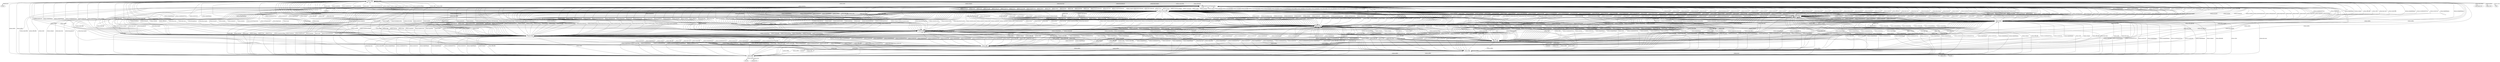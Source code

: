 digraph {
  "991062" [type=attribute_name,label="991062"]
  "2701270" [type=attribute_name,label="2701270"]
  Send0933 [type=attribute_name,label=Send0933]
  "schema-dig:PersonOrOrganization1" [type=class_uri,label="schema-dig:PersonOrOrganization"]
  Copyright1423 [type=attribute_name,label=Copyright1423]
  "schema:CreativeWork1" [type=class_uri,label="schema:CreativeWork"]
  file_name [type=attribute_name,label=file_name]
  Description1191 [type=attribute_name,label=Description1191]
  "schema:Offer1" [type=class_uri,label="schema:Offer"]
  Expires1091 [type=attribute_name,label=Expires1091]
  "0003" [type=attribute_name,label="0003"]
  "001236" [type=attribute_name,label="001236"]
  "schema:Offer2" [type=class_uri,label="schema:Offer"]
  Listings1232 [type=attribute_name,label=Listings1232]
  "001267" [type=attribute_name,label="001267"]
  "schema:Offer3" [type=class_uri,label="schema:Offer"]
  Kansas1264 [type=attribute_name,label=Kansas1264]
  "001298" [type=attribute_name,label="001298"]
  "schema:Offer4" [type=class_uri,label="schema:Offer"]
  Kansas1294 [type=attribute_name,label=Kansas1294]
  set1328 [type=attribute_name,label=set1328]
  "schema:Offer5" [type=class_uri,label="schema:Offer"]
  Kansas1324 [type=attribute_name,label=Kansas1324]
  "001068" [type=attribute_name,label="001068"]
  "schema:Place1" [type=class_uri,label="schema:Place"]
  Citori1239 [type=attribute_name,label=Citori1239]
  "schema:Place2" [type=class_uri,label="schema:Place"]
  "schema:Place3" [type=class_uri,label="schema:Place"]
  Reduced1301 [type=attribute_name,label=Reduced1301]
  "schema:Place4" [type=class_uri,label="schema:Place"]
  Boots1331 [type=attribute_name,label=Boots1331]
  "schema:Place5" [type=class_uri,label="schema:Place"]
  "schema-dig:PersonOrOrganization1" -> Send0933 [label="schema-dig:identifier",type=st_property_uri]
  "schema:CreativeWork1" -> Copyright1423 [label="schema:copyrightYear",type=st_property_uri]
  "schema:CreativeWork1" -> file_name [label="schema:name",type=st_property_uri]
  "schema:Offer1" -> Description1191 [label="schema:description",type=st_property_uri]
  "schema:Offer1" -> Expires1091 [label="schema:expires",type=st_property_uri]
  "schema:Offer1" -> "0003" [label="schema:name",type=st_property_uri]
  "schema:Offer1" -> "991062" [label="schema:price",type=st_property_uri]
  "schema:Offer2" -> "001236" [label="schema:name",type=st_property_uri]
  "schema:Offer2" -> Listings1232 [label="schema:price",type=st_property_uri]
  "schema:Offer3" -> "001267" [label="schema:name",type=st_property_uri]
  "schema:Offer3" -> Kansas1264 [label="schema:price",type=st_property_uri]
  "schema:Offer4" -> "001298" [label="schema:name",type=st_property_uri]
  "schema:Offer4" -> Kansas1294 [label="schema:price",type=st_property_uri]
  "schema:Offer5" -> set1328 [label="schema:name",type=st_property_uri]
  "schema:Offer5" -> Kansas1324 [label="schema:price",type=st_property_uri]
  "schema:Place1" -> "001068" [label="schema:name",type=st_property_uri]
  "schema:Place2" -> Citori1239 [label="schema:name",type=st_property_uri]
  "schema:Place3" -> "2701270" [label="schema:name",type=st_property_uri]
  "schema:Place4" -> Reduced1301 [label="schema:name",type=st_property_uri]
  "schema:Place5" -> Boots1331 [label="schema:name",type=st_property_uri]
  "schema-dig:PersonOrOrganization1" -> "schema:CreativeWork1" [label="schema-dig:isAuthorOf",type=direct_property_uri,weight=1]
  "schema:CreativeWork1" -> "schema:CreativeWork1" [label="schema:hasPart",type=direct_property_uri,weight=1]
  "schema:CreativeWork1" -> "schema:CreativeWork1" [label="schema:isPartOf",type=direct_property_uri,weight=1]
  "schema:CreativeWork1" -> "schema:CreativeWork1" [label="schema-dig:isAbstractPartOf",type=direct_property_uri,weight=1]
  "schema:CreativeWork1" -> "schema:CreativeWork1" [label="schema-dig:isCitationOf",type=direct_property_uri,weight=1]
  "schema:CreativeWork1" -> "schema:CreativeWork1" [label="schema:citation",type=direct_property_uri,weight=1]
  "schema:CreativeWork1" -> "schema:CreativeWork1" [label="schema:workExample",type=direct_property_uri,weight=1]
  "schema:CreativeWork1" -> "schema:CreativeWork1" [label="schema:exampleOfWork",type=direct_property_uri,weight=1]
  "schema:CreativeWork1" -> "schema:CreativeWork1" [label="schema:license",type=direct_property_uri,weight=1]
  "schema:CreativeWork1" -> "schema:CreativeWork1" [label="schema:translationOfWork",type=direct_property_uri,weight=1]
  "schema:CreativeWork1" -> "schema:CreativeWork1" [label="schema:workTranslation",type=direct_property_uri,weight=1]
  "schema:CreativeWork1" -> "schema:Offer1" [label="schema:offers",type=direct_property_uri,weight=1]
  "schema:CreativeWork1" -> "schema:Offer2" [label="schema:offers",type=direct_property_uri,weight=1]
  "schema:CreativeWork1" -> "schema:Offer3" [label="schema:offers",type=direct_property_uri,weight=1]
  "schema:CreativeWork1" -> "schema:Offer4" [label="schema:offers",type=direct_property_uri,weight=1]
  "schema:CreativeWork1" -> "schema:Offer5" [label="schema:offers",type=direct_property_uri,weight=1]
  "schema:CreativeWork1" -> "schema:Place1" [label="schema:locationCreated",type=direct_property_uri,weight=1]
  "schema:CreativeWork1" -> "schema:Place2" [label="schema:locationCreated",type=direct_property_uri,weight=1]
  "schema:CreativeWork1" -> "schema:Place3" [label="schema:locationCreated",type=direct_property_uri,weight=1]
  "schema:CreativeWork1" -> "schema:Place4" [label="schema:locationCreated",type=direct_property_uri,weight=1]
  "schema:CreativeWork1" -> "schema:Place5" [label="schema:locationCreated",type=direct_property_uri,weight=1]
  "schema:CreativeWork1" -> "schema:Place1" [label="schema-dig:primaryLocation",type=direct_property_uri,weight=1]
  "schema:CreativeWork1" -> "schema:Place2" [label="schema-dig:primaryLocation",type=direct_property_uri,weight=1]
  "schema:CreativeWork1" -> "schema:Place3" [label="schema-dig:primaryLocation",type=direct_property_uri,weight=1]
  "schema:CreativeWork1" -> "schema:Place4" [label="schema-dig:primaryLocation",type=direct_property_uri,weight=1]
  "schema:CreativeWork1" -> "schema:Place5" [label="schema-dig:primaryLocation",type=direct_property_uri,weight=1]
  "schema:CreativeWork1" -> "schema:Place1" [label="schema:contentLocation",type=direct_property_uri,weight=1]
  "schema:CreativeWork1" -> "schema:Place2" [label="schema:contentLocation",type=direct_property_uri,weight=1]
  "schema:CreativeWork1" -> "schema:Place3" [label="schema:contentLocation",type=direct_property_uri,weight=1]
  "schema:CreativeWork1" -> "schema:Place4" [label="schema:contentLocation",type=direct_property_uri,weight=1]
  "schema:CreativeWork1" -> "schema:Place5" [label="schema:contentLocation",type=direct_property_uri,weight=1]
  "schema:Offer1" -> "schema:Offer1" [label="schema:addOn",type=direct_property_uri,weight=1]
  "schema:Offer1" -> "schema:Offer2" [label="schema:addOn",type=direct_property_uri,weight=1]
  "schema:Offer1" -> "schema:Offer3" [label="schema:addOn",type=direct_property_uri,weight=1]
  "schema:Offer1" -> "schema:Offer4" [label="schema:addOn",type=direct_property_uri,weight=1]
  "schema:Offer1" -> "schema:Offer5" [label="schema:addOn",type=direct_property_uri,weight=1]
  "schema:Offer2" -> "schema:Offer1" [label="schema:addOn",type=direct_property_uri,weight=1]
  "schema:Offer2" -> "schema:Offer2" [label="schema:addOn",type=direct_property_uri,weight=1]
  "schema:Offer2" -> "schema:Offer3" [label="schema:addOn",type=direct_property_uri,weight=1]
  "schema:Offer2" -> "schema:Offer4" [label="schema:addOn",type=direct_property_uri,weight=1]
  "schema:Offer2" -> "schema:Offer5" [label="schema:addOn",type=direct_property_uri,weight=1]
  "schema:Offer3" -> "schema:Offer1" [label="schema:addOn",type=direct_property_uri,weight=1]
  "schema:Offer3" -> "schema:Offer2" [label="schema:addOn",type=direct_property_uri,weight=1]
  "schema:Offer3" -> "schema:Offer3" [label="schema:addOn",type=direct_property_uri,weight=1]
  "schema:Offer3" -> "schema:Offer4" [label="schema:addOn",type=direct_property_uri,weight=1]
  "schema:Offer3" -> "schema:Offer5" [label="schema:addOn",type=direct_property_uri,weight=1]
  "schema:Offer4" -> "schema:Offer1" [label="schema:addOn",type=direct_property_uri,weight=1]
  "schema:Offer4" -> "schema:Offer2" [label="schema:addOn",type=direct_property_uri,weight=1]
  "schema:Offer4" -> "schema:Offer3" [label="schema:addOn",type=direct_property_uri,weight=1]
  "schema:Offer4" -> "schema:Offer4" [label="schema:addOn",type=direct_property_uri,weight=1]
  "schema:Offer4" -> "schema:Offer5" [label="schema:addOn",type=direct_property_uri,weight=1]
  "schema:Offer5" -> "schema:Offer1" [label="schema:addOn",type=direct_property_uri,weight=1]
  "schema:Offer5" -> "schema:Offer2" [label="schema:addOn",type=direct_property_uri,weight=1]
  "schema:Offer5" -> "schema:Offer3" [label="schema:addOn",type=direct_property_uri,weight=1]
  "schema:Offer5" -> "schema:Offer4" [label="schema:addOn",type=direct_property_uri,weight=1]
  "schema:Offer5" -> "schema:Offer5" [label="schema:addOn",type=direct_property_uri,weight=1]
  "schema:Offer1" -> "schema:Place1" [label="schema:ineligibleRegion",type=direct_property_uri,weight=1]
  "schema:Offer1" -> "schema:Place2" [label="schema:ineligibleRegion",type=direct_property_uri,weight=1]
  "schema:Offer1" -> "schema:Place3" [label="schema:ineligibleRegion",type=direct_property_uri,weight=1]
  "schema:Offer1" -> "schema:Place4" [label="schema:ineligibleRegion",type=direct_property_uri,weight=1]
  "schema:Offer1" -> "schema:Place5" [label="schema:ineligibleRegion",type=direct_property_uri,weight=1]
  "schema:Offer2" -> "schema:Place1" [label="schema:ineligibleRegion",type=direct_property_uri,weight=1]
  "schema:Offer2" -> "schema:Place2" [label="schema:ineligibleRegion",type=direct_property_uri,weight=1]
  "schema:Offer2" -> "schema:Place3" [label="schema:ineligibleRegion",type=direct_property_uri,weight=1]
  "schema:Offer2" -> "schema:Place4" [label="schema:ineligibleRegion",type=direct_property_uri,weight=1]
  "schema:Offer2" -> "schema:Place5" [label="schema:ineligibleRegion",type=direct_property_uri,weight=1]
  "schema:Offer3" -> "schema:Place1" [label="schema:ineligibleRegion",type=direct_property_uri,weight=1]
  "schema:Offer3" -> "schema:Place2" [label="schema:ineligibleRegion",type=direct_property_uri,weight=1]
  "schema:Offer3" -> "schema:Place3" [label="schema:ineligibleRegion",type=direct_property_uri,weight=1]
  "schema:Offer3" -> "schema:Place4" [label="schema:ineligibleRegion",type=direct_property_uri,weight=1]
  "schema:Offer3" -> "schema:Place5" [label="schema:ineligibleRegion",type=direct_property_uri,weight=1]
  "schema:Offer4" -> "schema:Place1" [label="schema:ineligibleRegion",type=direct_property_uri,weight=1]
  "schema:Offer4" -> "schema:Place2" [label="schema:ineligibleRegion",type=direct_property_uri,weight=1]
  "schema:Offer4" -> "schema:Place3" [label="schema:ineligibleRegion",type=direct_property_uri,weight=1]
  "schema:Offer4" -> "schema:Place4" [label="schema:ineligibleRegion",type=direct_property_uri,weight=1]
  "schema:Offer4" -> "schema:Place5" [label="schema:ineligibleRegion",type=direct_property_uri,weight=1]
  "schema:Offer5" -> "schema:Place1" [label="schema:ineligibleRegion",type=direct_property_uri,weight=1]
  "schema:Offer5" -> "schema:Place2" [label="schema:ineligibleRegion",type=direct_property_uri,weight=1]
  "schema:Offer5" -> "schema:Place3" [label="schema:ineligibleRegion",type=direct_property_uri,weight=1]
  "schema:Offer5" -> "schema:Place4" [label="schema:ineligibleRegion",type=direct_property_uri,weight=1]
  "schema:Offer5" -> "schema:Place5" [label="schema:ineligibleRegion",type=direct_property_uri,weight=1]
  "schema:Offer1" -> "schema:Place1" [label="schema:availableAtOrFrom",type=direct_property_uri,weight=1]
  "schema:Offer1" -> "schema:Place2" [label="schema:availableAtOrFrom",type=direct_property_uri,weight=1]
  "schema:Offer1" -> "schema:Place3" [label="schema:availableAtOrFrom",type=direct_property_uri,weight=1]
  "schema:Offer1" -> "schema:Place4" [label="schema:availableAtOrFrom",type=direct_property_uri,weight=1]
  "schema:Offer1" -> "schema:Place5" [label="schema:availableAtOrFrom",type=direct_property_uri,weight=1]
  "schema:Offer2" -> "schema:Place1" [label="schema:availableAtOrFrom",type=direct_property_uri,weight=1]
  "schema:Offer2" -> "schema:Place2" [label="schema:availableAtOrFrom",type=direct_property_uri,weight=1]
  "schema:Offer2" -> "schema:Place3" [label="schema:availableAtOrFrom",type=direct_property_uri,weight=1]
  "schema:Offer2" -> "schema:Place4" [label="schema:availableAtOrFrom",type=direct_property_uri,weight=1]
  "schema:Offer2" -> "schema:Place5" [label="schema:availableAtOrFrom",type=direct_property_uri,weight=1]
  "schema:Offer3" -> "schema:Place1" [label="schema:availableAtOrFrom",type=direct_property_uri,weight=1]
  "schema:Offer3" -> "schema:Place2" [label="schema:availableAtOrFrom",type=direct_property_uri,weight=1]
  "schema:Offer3" -> "schema:Place3" [label="schema:availableAtOrFrom",type=direct_property_uri,weight=1]
  "schema:Offer3" -> "schema:Place4" [label="schema:availableAtOrFrom",type=direct_property_uri,weight=1]
  "schema:Offer3" -> "schema:Place5" [label="schema:availableAtOrFrom",type=direct_property_uri,weight=1]
  "schema:Offer4" -> "schema:Place1" [label="schema:availableAtOrFrom",type=direct_property_uri,weight=1]
  "schema:Offer4" -> "schema:Place2" [label="schema:availableAtOrFrom",type=direct_property_uri,weight=1]
  "schema:Offer4" -> "schema:Place3" [label="schema:availableAtOrFrom",type=direct_property_uri,weight=1]
  "schema:Offer4" -> "schema:Place4" [label="schema:availableAtOrFrom",type=direct_property_uri,weight=1]
  "schema:Offer4" -> "schema:Place5" [label="schema:availableAtOrFrom",type=direct_property_uri,weight=1]
  "schema:Offer5" -> "schema:Place1" [label="schema:availableAtOrFrom",type=direct_property_uri,weight=1]
  "schema:Offer5" -> "schema:Place2" [label="schema:availableAtOrFrom",type=direct_property_uri,weight=1]
  "schema:Offer5" -> "schema:Place3" [label="schema:availableAtOrFrom",type=direct_property_uri,weight=1]
  "schema:Offer5" -> "schema:Place4" [label="schema:availableAtOrFrom",type=direct_property_uri,weight=1]
  "schema:Offer5" -> "schema:Place5" [label="schema:availableAtOrFrom",type=direct_property_uri,weight=1]
  "schema:Offer1" -> "schema:Place1" [label="schema:areaServed",type=direct_property_uri,weight=1]
  "schema:Offer1" -> "schema:Place2" [label="schema:areaServed",type=direct_property_uri,weight=1]
  "schema:Offer1" -> "schema:Place3" [label="schema:areaServed",type=direct_property_uri,weight=1]
  "schema:Offer1" -> "schema:Place4" [label="schema:areaServed",type=direct_property_uri,weight=1]
  "schema:Offer1" -> "schema:Place5" [label="schema:areaServed",type=direct_property_uri,weight=1]
  "schema:Offer2" -> "schema:Place1" [label="schema:areaServed",type=direct_property_uri,weight=1]
  "schema:Offer2" -> "schema:Place2" [label="schema:areaServed",type=direct_property_uri,weight=1]
  "schema:Offer2" -> "schema:Place3" [label="schema:areaServed",type=direct_property_uri,weight=1]
  "schema:Offer2" -> "schema:Place4" [label="schema:areaServed",type=direct_property_uri,weight=1]
  "schema:Offer2" -> "schema:Place5" [label="schema:areaServed",type=direct_property_uri,weight=1]
  "schema:Offer3" -> "schema:Place1" [label="schema:areaServed",type=direct_property_uri,weight=1]
  "schema:Offer3" -> "schema:Place2" [label="schema:areaServed",type=direct_property_uri,weight=1]
  "schema:Offer3" -> "schema:Place3" [label="schema:areaServed",type=direct_property_uri,weight=1]
  "schema:Offer3" -> "schema:Place4" [label="schema:areaServed",type=direct_property_uri,weight=1]
  "schema:Offer3" -> "schema:Place5" [label="schema:areaServed",type=direct_property_uri,weight=1]
  "schema:Offer4" -> "schema:Place1" [label="schema:areaServed",type=direct_property_uri,weight=1]
  "schema:Offer4" -> "schema:Place2" [label="schema:areaServed",type=direct_property_uri,weight=1]
  "schema:Offer4" -> "schema:Place3" [label="schema:areaServed",type=direct_property_uri,weight=1]
  "schema:Offer4" -> "schema:Place4" [label="schema:areaServed",type=direct_property_uri,weight=1]
  "schema:Offer4" -> "schema:Place5" [label="schema:areaServed",type=direct_property_uri,weight=1]
  "schema:Offer5" -> "schema:Place1" [label="schema:areaServed",type=direct_property_uri,weight=1]
  "schema:Offer5" -> "schema:Place2" [label="schema:areaServed",type=direct_property_uri,weight=1]
  "schema:Offer5" -> "schema:Place3" [label="schema:areaServed",type=direct_property_uri,weight=1]
  "schema:Offer5" -> "schema:Place4" [label="schema:areaServed",type=direct_property_uri,weight=1]
  "schema:Offer5" -> "schema:Place5" [label="schema:areaServed",type=direct_property_uri,weight=1]
  "schema:Offer1" -> "schema:Place1" [label="schema:eligibleRegion",type=direct_property_uri,weight=1]
  "schema:Offer1" -> "schema:Place2" [label="schema:eligibleRegion",type=direct_property_uri,weight=1]
  "schema:Offer1" -> "schema:Place3" [label="schema:eligibleRegion",type=direct_property_uri,weight=1]
  "schema:Offer1" -> "schema:Place4" [label="schema:eligibleRegion",type=direct_property_uri,weight=1]
  "schema:Offer1" -> "schema:Place5" [label="schema:eligibleRegion",type=direct_property_uri,weight=1]
  "schema:Offer2" -> "schema:Place1" [label="schema:eligibleRegion",type=direct_property_uri,weight=1]
  "schema:Offer2" -> "schema:Place2" [label="schema:eligibleRegion",type=direct_property_uri,weight=1]
  "schema:Offer2" -> "schema:Place3" [label="schema:eligibleRegion",type=direct_property_uri,weight=1]
  "schema:Offer2" -> "schema:Place4" [label="schema:eligibleRegion",type=direct_property_uri,weight=1]
  "schema:Offer2" -> "schema:Place5" [label="schema:eligibleRegion",type=direct_property_uri,weight=1]
  "schema:Offer3" -> "schema:Place1" [label="schema:eligibleRegion",type=direct_property_uri,weight=1]
  "schema:Offer3" -> "schema:Place2" [label="schema:eligibleRegion",type=direct_property_uri,weight=1]
  "schema:Offer3" -> "schema:Place3" [label="schema:eligibleRegion",type=direct_property_uri,weight=1]
  "schema:Offer3" -> "schema:Place4" [label="schema:eligibleRegion",type=direct_property_uri,weight=1]
  "schema:Offer3" -> "schema:Place5" [label="schema:eligibleRegion",type=direct_property_uri,weight=1]
  "schema:Offer4" -> "schema:Place1" [label="schema:eligibleRegion",type=direct_property_uri,weight=1]
  "schema:Offer4" -> "schema:Place2" [label="schema:eligibleRegion",type=direct_property_uri,weight=1]
  "schema:Offer4" -> "schema:Place3" [label="schema:eligibleRegion",type=direct_property_uri,weight=1]
  "schema:Offer4" -> "schema:Place4" [label="schema:eligibleRegion",type=direct_property_uri,weight=1]
  "schema:Offer4" -> "schema:Place5" [label="schema:eligibleRegion",type=direct_property_uri,weight=1]
  "schema:Offer5" -> "schema:Place1" [label="schema:eligibleRegion",type=direct_property_uri,weight=1]
  "schema:Offer5" -> "schema:Place2" [label="schema:eligibleRegion",type=direct_property_uri,weight=1]
  "schema:Offer5" -> "schema:Place3" [label="schema:eligibleRegion",type=direct_property_uri,weight=1]
  "schema:Offer5" -> "schema:Place4" [label="schema:eligibleRegion",type=direct_property_uri,weight=1]
  "schema:Offer5" -> "schema:Place5" [label="schema:eligibleRegion",type=direct_property_uri,weight=1]
  "schema:Place1" -> "schema:Place1" [label="schema:containedIn",type=direct_property_uri,weight=1]
  "schema:Place1" -> "schema:Place2" [label="schema:containedIn",type=direct_property_uri,weight=1]
  "schema:Place1" -> "schema:Place3" [label="schema:containedIn",type=direct_property_uri,weight=1]
  "schema:Place1" -> "schema:Place4" [label="schema:containedIn",type=direct_property_uri,weight=1]
  "schema:Place1" -> "schema:Place5" [label="schema:containedIn",type=direct_property_uri,weight=1]
  "schema:Place2" -> "schema:Place1" [label="schema:containedIn",type=direct_property_uri,weight=1]
  "schema:Place2" -> "schema:Place2" [label="schema:containedIn",type=direct_property_uri,weight=1]
  "schema:Place2" -> "schema:Place3" [label="schema:containedIn",type=direct_property_uri,weight=1]
  "schema:Place2" -> "schema:Place4" [label="schema:containedIn",type=direct_property_uri,weight=1]
  "schema:Place2" -> "schema:Place5" [label="schema:containedIn",type=direct_property_uri,weight=1]
  "schema:Place3" -> "schema:Place1" [label="schema:containedIn",type=direct_property_uri,weight=1]
  "schema:Place3" -> "schema:Place2" [label="schema:containedIn",type=direct_property_uri,weight=1]
  "schema:Place3" -> "schema:Place3" [label="schema:containedIn",type=direct_property_uri,weight=1]
  "schema:Place3" -> "schema:Place4" [label="schema:containedIn",type=direct_property_uri,weight=1]
  "schema:Place3" -> "schema:Place5" [label="schema:containedIn",type=direct_property_uri,weight=1]
  "schema:Place4" -> "schema:Place1" [label="schema:containedIn",type=direct_property_uri,weight=1]
  "schema:Place4" -> "schema:Place2" [label="schema:containedIn",type=direct_property_uri,weight=1]
  "schema:Place4" -> "schema:Place3" [label="schema:containedIn",type=direct_property_uri,weight=1]
  "schema:Place4" -> "schema:Place4" [label="schema:containedIn",type=direct_property_uri,weight=1]
  "schema:Place4" -> "schema:Place5" [label="schema:containedIn",type=direct_property_uri,weight=1]
  "schema:Place5" -> "schema:Place1" [label="schema:containedIn",type=direct_property_uri,weight=1]
  "schema:Place5" -> "schema:Place2" [label="schema:containedIn",type=direct_property_uri,weight=1]
  "schema:Place5" -> "schema:Place3" [label="schema:containedIn",type=direct_property_uri,weight=1]
  "schema:Place5" -> "schema:Place4" [label="schema:containedIn",type=direct_property_uri,weight=1]
  "schema:Place5" -> "schema:Place5" [label="schema:containedIn",type=direct_property_uri,weight=1]
  "schema:Place1" -> "schema:Place1" [label="schema:containedInPlace",type=direct_property_uri,weight=1]
  "schema:Place1" -> "schema:Place2" [label="schema:containedInPlace",type=direct_property_uri,weight=1]
  "schema:Place1" -> "schema:Place3" [label="schema:containedInPlace",type=direct_property_uri,weight=1]
  "schema:Place1" -> "schema:Place4" [label="schema:containedInPlace",type=direct_property_uri,weight=1]
  "schema:Place1" -> "schema:Place5" [label="schema:containedInPlace",type=direct_property_uri,weight=1]
  "schema:Place2" -> "schema:Place1" [label="schema:containedInPlace",type=direct_property_uri,weight=1]
  "schema:Place2" -> "schema:Place2" [label="schema:containedInPlace",type=direct_property_uri,weight=1]
  "schema:Place2" -> "schema:Place3" [label="schema:containedInPlace",type=direct_property_uri,weight=1]
  "schema:Place2" -> "schema:Place4" [label="schema:containedInPlace",type=direct_property_uri,weight=1]
  "schema:Place2" -> "schema:Place5" [label="schema:containedInPlace",type=direct_property_uri,weight=1]
  "schema:Place3" -> "schema:Place1" [label="schema:containedInPlace",type=direct_property_uri,weight=1]
  "schema:Place3" -> "schema:Place2" [label="schema:containedInPlace",type=direct_property_uri,weight=1]
  "schema:Place3" -> "schema:Place3" [label="schema:containedInPlace",type=direct_property_uri,weight=1]
  "schema:Place3" -> "schema:Place4" [label="schema:containedInPlace",type=direct_property_uri,weight=1]
  "schema:Place3" -> "schema:Place5" [label="schema:containedInPlace",type=direct_property_uri,weight=1]
  "schema:Place4" -> "schema:Place1" [label="schema:containedInPlace",type=direct_property_uri,weight=1]
  "schema:Place4" -> "schema:Place2" [label="schema:containedInPlace",type=direct_property_uri,weight=1]
  "schema:Place4" -> "schema:Place3" [label="schema:containedInPlace",type=direct_property_uri,weight=1]
  "schema:Place4" -> "schema:Place4" [label="schema:containedInPlace",type=direct_property_uri,weight=1]
  "schema:Place4" -> "schema:Place5" [label="schema:containedInPlace",type=direct_property_uri,weight=1]
  "schema:Place5" -> "schema:Place1" [label="schema:containedInPlace",type=direct_property_uri,weight=1]
  "schema:Place5" -> "schema:Place2" [label="schema:containedInPlace",type=direct_property_uri,weight=1]
  "schema:Place5" -> "schema:Place3" [label="schema:containedInPlace",type=direct_property_uri,weight=1]
  "schema:Place5" -> "schema:Place4" [label="schema:containedInPlace",type=direct_property_uri,weight=1]
  "schema:Place5" -> "schema:Place5" [label="schema:containedInPlace",type=direct_property_uri,weight=1]
  "schema:Place1" -> "schema:Place1" [label="schema:containsPlace",type=direct_property_uri,weight=1]
  "schema:Place1" -> "schema:Place2" [label="schema:containsPlace",type=direct_property_uri,weight=1]
  "schema:Place1" -> "schema:Place3" [label="schema:containsPlace",type=direct_property_uri,weight=1]
  "schema:Place1" -> "schema:Place4" [label="schema:containsPlace",type=direct_property_uri,weight=1]
  "schema:Place1" -> "schema:Place5" [label="schema:containsPlace",type=direct_property_uri,weight=1]
  "schema:Place2" -> "schema:Place1" [label="schema:containsPlace",type=direct_property_uri,weight=1]
  "schema:Place2" -> "schema:Place2" [label="schema:containsPlace",type=direct_property_uri,weight=1]
  "schema:Place2" -> "schema:Place3" [label="schema:containsPlace",type=direct_property_uri,weight=1]
  "schema:Place2" -> "schema:Place4" [label="schema:containsPlace",type=direct_property_uri,weight=1]
  "schema:Place2" -> "schema:Place5" [label="schema:containsPlace",type=direct_property_uri,weight=1]
  "schema:Place3" -> "schema:Place1" [label="schema:containsPlace",type=direct_property_uri,weight=1]
  "schema:Place3" -> "schema:Place2" [label="schema:containsPlace",type=direct_property_uri,weight=1]
  "schema:Place3" -> "schema:Place3" [label="schema:containsPlace",type=direct_property_uri,weight=1]
  "schema:Place3" -> "schema:Place4" [label="schema:containsPlace",type=direct_property_uri,weight=1]
  "schema:Place3" -> "schema:Place5" [label="schema:containsPlace",type=direct_property_uri,weight=1]
  "schema:Place4" -> "schema:Place1" [label="schema:containsPlace",type=direct_property_uri,weight=1]
  "schema:Place4" -> "schema:Place2" [label="schema:containsPlace",type=direct_property_uri,weight=1]
  "schema:Place4" -> "schema:Place3" [label="schema:containsPlace",type=direct_property_uri,weight=1]
  "schema:Place4" -> "schema:Place4" [label="schema:containsPlace",type=direct_property_uri,weight=1]
  "schema:Place4" -> "schema:Place5" [label="schema:containsPlace",type=direct_property_uri,weight=1]
  "schema:Place5" -> "schema:Place1" [label="schema:containsPlace",type=direct_property_uri,weight=1]
  "schema:Place5" -> "schema:Place2" [label="schema:containsPlace",type=direct_property_uri,weight=1]
  "schema:Place5" -> "schema:Place3" [label="schema:containsPlace",type=direct_property_uri,weight=1]
  "schema:Place5" -> "schema:Place4" [label="schema:containsPlace",type=direct_property_uri,weight=1]
  "schema:Place5" -> "schema:Place5" [label="schema:containsPlace",type=direct_property_uri,weight=1]
  "schema-dig:PersonOrOrganization1" -> "schema:CreativeWork1" [label="schema-dig:isAuthorOf",type=inherited,weight=4]
  "schema-dig:PersonOrOrganization1" -> "schema:CreativeWork1" [label="schema:review",type=inherited,weight=4]
  "schema-dig:PersonOrOrganization1" -> "schema:CreativeWork1" [label="schema:reviews",type=inherited,weight=4]
  "schema-dig:PersonOrOrganization1" -> "schema:CreativeWork1" [label="schema:mainEntityOfPage",type=inherited,weight=4]
  "schema-dig:PersonOrOrganization1" -> "schema:Offer1" [label="schema:makesOffer",type=inherited,weight=4]
  "schema-dig:PersonOrOrganization1" -> "schema:Offer2" [label="schema:makesOffer",type=inherited,weight=4]
  "schema-dig:PersonOrOrganization1" -> "schema:Offer3" [label="schema:makesOffer",type=inherited,weight=4]
  "schema-dig:PersonOrOrganization1" -> "schema:Offer4" [label="schema:makesOffer",type=inherited,weight=4]
  "schema-dig:PersonOrOrganization1" -> "schema:Offer5" [label="schema:makesOffer",type=inherited,weight=4]
  "schema-dig:PersonOrOrganization1" -> "schema:Place1" [label="schema:location",type=inherited,weight=4]
  "schema-dig:PersonOrOrganization1" -> "schema:Place2" [label="schema:location",type=inherited,weight=4]
  "schema-dig:PersonOrOrganization1" -> "schema:Place3" [label="schema:location",type=inherited,weight=4]
  "schema-dig:PersonOrOrganization1" -> "schema:Place4" [label="schema:location",type=inherited,weight=4]
  "schema-dig:PersonOrOrganization1" -> "schema:Place5" [label="schema:location",type=inherited,weight=4]
  "schema-dig:PersonOrOrganization1" -> "schema:Place1" [label="schema:foundingLocation",type=inherited,weight=4]
  "schema-dig:PersonOrOrganization1" -> "schema:Place2" [label="schema:foundingLocation",type=inherited,weight=4]
  "schema-dig:PersonOrOrganization1" -> "schema:Place3" [label="schema:foundingLocation",type=inherited,weight=4]
  "schema-dig:PersonOrOrganization1" -> "schema:Place4" [label="schema:foundingLocation",type=inherited,weight=4]
  "schema-dig:PersonOrOrganization1" -> "schema:Place5" [label="schema:foundingLocation",type=inherited,weight=4]
  "schema-dig:PersonOrOrganization1" -> "schema:Place1" [label="schema:serviceArea",type=inherited,weight=4]
  "schema-dig:PersonOrOrganization1" -> "schema:Place2" [label="schema:serviceArea",type=inherited,weight=4]
  "schema-dig:PersonOrOrganization1" -> "schema:Place3" [label="schema:serviceArea",type=inherited,weight=4]
  "schema-dig:PersonOrOrganization1" -> "schema:Place4" [label="schema:serviceArea",type=inherited,weight=4]
  "schema-dig:PersonOrOrganization1" -> "schema:Place5" [label="schema:serviceArea",type=inherited,weight=4]
  "schema-dig:PersonOrOrganization1" -> "schema:Place1" [label="schema:areaServed",type=inherited,weight=4]
  "schema-dig:PersonOrOrganization1" -> "schema:Place2" [label="schema:areaServed",type=inherited,weight=4]
  "schema-dig:PersonOrOrganization1" -> "schema:Place3" [label="schema:areaServed",type=inherited,weight=4]
  "schema-dig:PersonOrOrganization1" -> "schema:Place4" [label="schema:areaServed",type=inherited,weight=4]
  "schema-dig:PersonOrOrganization1" -> "schema:Place5" [label="schema:areaServed",type=inherited,weight=4]
  "schema-dig:PersonOrOrganization1" -> "schema:Place1" [label="schema:hasPOS",type=inherited,weight=4]
  "schema-dig:PersonOrOrganization1" -> "schema:Place2" [label="schema:hasPOS",type=inherited,weight=4]
  "schema-dig:PersonOrOrganization1" -> "schema:Place3" [label="schema:hasPOS",type=inherited,weight=4]
  "schema-dig:PersonOrOrganization1" -> "schema:Place4" [label="schema:hasPOS",type=inherited,weight=4]
  "schema-dig:PersonOrOrganization1" -> "schema:Place5" [label="schema:hasPOS",type=inherited,weight=4]
  "schema-dig:PersonOrOrganization1" -> "schema:Place1" [label="schema:member",type=inherited,weight=4]
  "schema-dig:PersonOrOrganization1" -> "schema:Place2" [label="schema:member",type=inherited,weight=4]
  "schema-dig:PersonOrOrganization1" -> "schema:Place3" [label="schema:member",type=inherited,weight=4]
  "schema-dig:PersonOrOrganization1" -> "schema:Place4" [label="schema:member",type=inherited,weight=4]
  "schema-dig:PersonOrOrganization1" -> "schema:Place5" [label="schema:member",type=inherited,weight=4]
  "schema-dig:PersonOrOrganization1" -> "schema:Place1" [label="schema:memberOf",type=inherited,weight=4]
  "schema-dig:PersonOrOrganization1" -> "schema:Place2" [label="schema:memberOf",type=inherited,weight=4]
  "schema-dig:PersonOrOrganization1" -> "schema:Place3" [label="schema:memberOf",type=inherited,weight=4]
  "schema-dig:PersonOrOrganization1" -> "schema:Place4" [label="schema:memberOf",type=inherited,weight=4]
  "schema-dig:PersonOrOrganization1" -> "schema:Place5" [label="schema:memberOf",type=inherited,weight=4]
  "schema-dig:PersonOrOrganization1" -> "schema:Place1" [label="schema:members",type=inherited,weight=4]
  "schema-dig:PersonOrOrganization1" -> "schema:Place2" [label="schema:members",type=inherited,weight=4]
  "schema-dig:PersonOrOrganization1" -> "schema:Place3" [label="schema:members",type=inherited,weight=4]
  "schema-dig:PersonOrOrganization1" -> "schema:Place4" [label="schema:members",type=inherited,weight=4]
  "schema-dig:PersonOrOrganization1" -> "schema:Place5" [label="schema:members",type=inherited,weight=4]
  "schema-dig:PersonOrOrganization1" -> "schema:Place1" [label="schema:parentOrganization",type=inherited,weight=4]
  "schema-dig:PersonOrOrganization1" -> "schema:Place2" [label="schema:parentOrganization",type=inherited,weight=4]
  "schema-dig:PersonOrOrganization1" -> "schema:Place3" [label="schema:parentOrganization",type=inherited,weight=4]
  "schema-dig:PersonOrOrganization1" -> "schema:Place4" [label="schema:parentOrganization",type=inherited,weight=4]
  "schema-dig:PersonOrOrganization1" -> "schema:Place5" [label="schema:parentOrganization",type=inherited,weight=4]
  "schema-dig:PersonOrOrganization1" -> "schema:Place1" [label="schema:subOrganization",type=inherited,weight=4]
  "schema-dig:PersonOrOrganization1" -> "schema:Place2" [label="schema:subOrganization",type=inherited,weight=4]
  "schema-dig:PersonOrOrganization1" -> "schema:Place3" [label="schema:subOrganization",type=inherited,weight=4]
  "schema-dig:PersonOrOrganization1" -> "schema:Place4" [label="schema:subOrganization",type=inherited,weight=4]
  "schema-dig:PersonOrOrganization1" -> "schema:Place5" [label="schema:subOrganization",type=inherited,weight=4]
  "schema-dig:PersonOrOrganization1" -> "schema:Place1" [label="schema:department",type=inherited,weight=4]
  "schema-dig:PersonOrOrganization1" -> "schema:Place2" [label="schema:department",type=inherited,weight=4]
  "schema-dig:PersonOrOrganization1" -> "schema:Place3" [label="schema:department",type=inherited,weight=4]
  "schema-dig:PersonOrOrganization1" -> "schema:Place4" [label="schema:department",type=inherited,weight=4]
  "schema-dig:PersonOrOrganization1" -> "schema:Place5" [label="schema:department",type=inherited,weight=4]
  "schema-dig:PersonOrOrganization1" -> "schema:Place1" [label="schema:brand",type=inherited,weight=4]
  "schema-dig:PersonOrOrganization1" -> "schema:Place2" [label="schema:brand",type=inherited,weight=4]
  "schema-dig:PersonOrOrganization1" -> "schema:Place3" [label="schema:brand",type=inherited,weight=4]
  "schema-dig:PersonOrOrganization1" -> "schema:Place4" [label="schema:brand",type=inherited,weight=4]
  "schema-dig:PersonOrOrganization1" -> "schema:Place5" [label="schema:brand",type=inherited,weight=4]
  "schema-dig:PersonOrOrganization1" -> "schema:Place1" [label="schema:homeLocation",type=inherited,weight=4]
  "schema-dig:PersonOrOrganization1" -> "schema:Place2" [label="schema:homeLocation",type=inherited,weight=4]
  "schema-dig:PersonOrOrganization1" -> "schema:Place3" [label="schema:homeLocation",type=inherited,weight=4]
  "schema-dig:PersonOrOrganization1" -> "schema:Place4" [label="schema:homeLocation",type=inherited,weight=4]
  "schema-dig:PersonOrOrganization1" -> "schema:Place5" [label="schema:homeLocation",type=inherited,weight=4]
  "schema-dig:PersonOrOrganization1" -> "schema:Place1" [label="schema:workLocation",type=inherited,weight=4]
  "schema-dig:PersonOrOrganization1" -> "schema:Place2" [label="schema:workLocation",type=inherited,weight=4]
  "schema-dig:PersonOrOrganization1" -> "schema:Place3" [label="schema:workLocation",type=inherited,weight=4]
  "schema-dig:PersonOrOrganization1" -> "schema:Place4" [label="schema:workLocation",type=inherited,weight=4]
  "schema-dig:PersonOrOrganization1" -> "schema:Place5" [label="schema:workLocation",type=inherited,weight=4]
  "schema-dig:PersonOrOrganization1" -> "schema:Place1" [label="schema:deathPlace",type=inherited,weight=4]
  "schema-dig:PersonOrOrganization1" -> "schema:Place2" [label="schema:deathPlace",type=inherited,weight=4]
  "schema-dig:PersonOrOrganization1" -> "schema:Place3" [label="schema:deathPlace",type=inherited,weight=4]
  "schema-dig:PersonOrOrganization1" -> "schema:Place4" [label="schema:deathPlace",type=inherited,weight=4]
  "schema-dig:PersonOrOrganization1" -> "schema:Place5" [label="schema:deathPlace",type=inherited,weight=4]
  "schema-dig:PersonOrOrganization1" -> "schema:Place1" [label="schema:birthPlace",type=inherited,weight=4]
  "schema-dig:PersonOrOrganization1" -> "schema:Place2" [label="schema:birthPlace",type=inherited,weight=4]
  "schema-dig:PersonOrOrganization1" -> "schema:Place3" [label="schema:birthPlace",type=inherited,weight=4]
  "schema-dig:PersonOrOrganization1" -> "schema:Place4" [label="schema:birthPlace",type=inherited,weight=4]
  "schema-dig:PersonOrOrganization1" -> "schema:Place5" [label="schema:birthPlace",type=inherited,weight=4]
  "schema-dig:PersonOrOrganization1" -> "schema:Place1" [label="schema:alumniOf",type=inherited,weight=4]
  "schema-dig:PersonOrOrganization1" -> "schema:Place2" [label="schema:alumniOf",type=inherited,weight=4]
  "schema-dig:PersonOrOrganization1" -> "schema:Place3" [label="schema:alumniOf",type=inherited,weight=4]
  "schema-dig:PersonOrOrganization1" -> "schema:Place4" [label="schema:alumniOf",type=inherited,weight=4]
  "schema-dig:PersonOrOrganization1" -> "schema:Place5" [label="schema:alumniOf",type=inherited,weight=4]
  "schema-dig:PersonOrOrganization1" -> "schema:Place1" [label="schema:worksFor",type=inherited,weight=4]
  "schema-dig:PersonOrOrganization1" -> "schema:Place2" [label="schema:worksFor",type=inherited,weight=4]
  "schema-dig:PersonOrOrganization1" -> "schema:Place3" [label="schema:worksFor",type=inherited,weight=4]
  "schema-dig:PersonOrOrganization1" -> "schema:Place4" [label="schema:worksFor",type=inherited,weight=4]
  "schema-dig:PersonOrOrganization1" -> "schema:Place5" [label="schema:worksFor",type=inherited,weight=4]
  "schema-dig:PersonOrOrganization1" -> "schema:Place1" [label="schema:affiliation",type=inherited,weight=4]
  "schema-dig:PersonOrOrganization1" -> "schema:Place2" [label="schema:affiliation",type=inherited,weight=4]
  "schema-dig:PersonOrOrganization1" -> "schema:Place3" [label="schema:affiliation",type=inherited,weight=4]
  "schema-dig:PersonOrOrganization1" -> "schema:Place4" [label="schema:affiliation",type=inherited,weight=4]
  "schema-dig:PersonOrOrganization1" -> "schema:Place5" [label="schema:affiliation",type=inherited,weight=4]
  "schema-dig:PersonOrOrganization1" -> "schema:Place1" [label="schema-dig:owner",type=inherited,weight=4]
  "schema-dig:PersonOrOrganization1" -> "schema:Place2" [label="schema-dig:owner",type=inherited,weight=4]
  "schema-dig:PersonOrOrganization1" -> "schema:Place3" [label="schema-dig:owner",type=inherited,weight=4]
  "schema-dig:PersonOrOrganization1" -> "schema:Place4" [label="schema-dig:owner",type=inherited,weight=4]
  "schema-dig:PersonOrOrganization1" -> "schema:Place5" [label="schema-dig:owner",type=inherited,weight=4]
  "schema:CreativeWork1" -> "schema-dig:PersonOrOrganization1" [label="schema:contributor",type=inherited,weight=4]
  "schema:CreativeWork1" -> "schema-dig:PersonOrOrganization1" [label="schema:author",type=inherited,weight=4]
  "schema:CreativeWork1" -> "schema-dig:PersonOrOrganization1" [label="schema:producer",type=inherited,weight=4]
  "schema:CreativeWork1" -> "schema-dig:PersonOrOrganization1" [label="schema:creator",type=inherited,weight=4]
  "schema:CreativeWork1" -> "schema-dig:PersonOrOrganization1" [label="schema:publisher",type=inherited,weight=4]
  "schema:CreativeWork1" -> "schema-dig:PersonOrOrganization1" [label="schema:copyrightHolder",type=inherited,weight=4]
  "schema:CreativeWork1" -> "schema-dig:PersonOrOrganization1" [label="schema:translator",type=inherited,weight=4]
  "schema:CreativeWork1" -> "schema-dig:PersonOrOrganization1" [label="schema:provider",type=inherited,weight=4]
  "schema:CreativeWork1" -> "schema-dig:PersonOrOrganization1" [label="schema:sourceOrganization",type=inherited,weight=4]
  "schema:CreativeWork1" -> "schema-dig:PersonOrOrganization1" [label="schema:publisherImprint",type=inherited,weight=4]
  "schema:CreativeWork1" -> "schema-dig:PersonOrOrganization1" [label="schema:character",type=inherited,weight=4]
  "schema:CreativeWork1" -> "schema-dig:PersonOrOrganization1" [label="schema:accountablePerson",type=inherited,weight=4]
  "schema:CreativeWork1" -> "schema-dig:PersonOrOrganization1" [label="schema:editor",type=inherited,weight=4]
  "schema:CreativeWork1" -> "schema-dig:PersonOrOrganization1" [label="schema:mentions",type=inherited,weight=4]
  "schema:CreativeWork1" -> "schema-dig:PersonOrOrganization1" [label="schema:about",type=inherited,weight=4]
  "schema:CreativeWork1" -> "schema-dig:PersonOrOrganization1" [label="schema:mainEntity",type=inherited,weight=4]
  "schema:CreativeWork1" -> "schema-dig:PersonOrOrganization1" [label="schema-dig:owner",type=inherited,weight=4]
  "schema:CreativeWork1" -> "schema-dig:PersonOrOrganization1" [label="schema-dig:applicant",type=inherited,weight=4]
  "schema:CreativeWork1" -> "schema-dig:PersonOrOrganization1" [label="schema-dig:assignee",type=inherited,weight=4]
  "schema:CreativeWork1" -> "schema-dig:PersonOrOrganization1" [label="schema:productionCompany",type=inherited,weight=4]
  "schema:CreativeWork1" -> "schema-dig:PersonOrOrganization1" [label="schema:director",type=inherited,weight=4]
  "schema:CreativeWork1" -> "schema-dig:PersonOrOrganization1" [label="schema:directors",type=inherited,weight=4]
  "schema:CreativeWork1" -> "schema-dig:PersonOrOrganization1" [label="schema:actors",type=inherited,weight=4]
  "schema:CreativeWork1" -> "schema-dig:PersonOrOrganization1" [label="schema:actor",type=inherited,weight=4]
  "schema:CreativeWork1" -> "schema-dig:PersonOrOrganization1" [label="schema:musicBy",type=inherited,weight=4]
  "schema:CreativeWork1" -> "schema-dig:PersonOrOrganization1" [label="schema:endorsers",type=inherited,weight=4]
  "schema:CreativeWork1" -> "schema-dig:PersonOrOrganization1" [label="schema:composer",type=inherited,weight=4]
  "schema:CreativeWork1" -> "schema-dig:PersonOrOrganization1" [label="schema:lyricist",type=inherited,weight=4]
  "schema:CreativeWork1" -> "schema-dig:PersonOrOrganization1" [label="schema:reviewedBy",type=inherited,weight=4]
  "schema:CreativeWork1" -> "schema-dig:PersonOrOrganization1" [label="schema:itemReviewed",type=inherited,weight=4]
  "schema:CreativeWork1" -> "schema-dig:PersonOrOrganization1" [label="schema:letterer",type=inherited,weight=4]
  "schema:CreativeWork1" -> "schema-dig:PersonOrOrganization1" [label="schema:artist",type=inherited,weight=4]
  "schema:CreativeWork1" -> "schema-dig:PersonOrOrganization1" [label="schema:colorist",type=inherited,weight=4]
  "schema:CreativeWork1" -> "schema-dig:PersonOrOrganization1" [label="schema:penciler",type=inherited,weight=4]
  "schema:CreativeWork1" -> "schema-dig:PersonOrOrganization1" [label="schema:inker",type=inherited,weight=4]
  "schema:CreativeWork1" -> "schema-dig:PersonOrOrganization1" [label="schema:gameItem",type=inherited,weight=4]
  "schema:CreativeWork1" -> "schema-dig:PersonOrOrganization1" [label="schema:quest",type=inherited,weight=4]
  "schema:CreativeWork1" -> "schema-dig:PersonOrOrganization1" [label="schema:characterAttribute",type=inherited,weight=4]
  "schema:CreativeWork1" -> "schema-dig:PersonOrOrganization1" [label="schema:illustrator",type=inherited,weight=4]
  "schema:CreativeWork1" -> "schema-dig:PersonOrOrganization1" [label="schema:recognizingAuthority",type=inherited,weight=4]
  "schema:CreativeWork1" -> "schema-dig:PersonOrOrganization1" [label="schema:category",type=inherited,weight=4]
  "schema:CreativeWork1" -> "schema:Offer1" [label="schema:offers",type=inherited,weight=4]
  "schema:CreativeWork1" -> "schema:Offer2" [label="schema:offers",type=inherited,weight=4]
  "schema:CreativeWork1" -> "schema:Offer3" [label="schema:offers",type=inherited,weight=4]
  "schema:CreativeWork1" -> "schema:Offer4" [label="schema:offers",type=inherited,weight=4]
  "schema:CreativeWork1" -> "schema:Offer5" [label="schema:offers",type=inherited,weight=4]
  "schema:CreativeWork1" -> "schema:Offer1" [label="schema:mentions",type=inherited,weight=4]
  "schema:CreativeWork1" -> "schema:Offer2" [label="schema:mentions",type=inherited,weight=4]
  "schema:CreativeWork1" -> "schema:Offer3" [label="schema:mentions",type=inherited,weight=4]
  "schema:CreativeWork1" -> "schema:Offer4" [label="schema:mentions",type=inherited,weight=4]
  "schema:CreativeWork1" -> "schema:Offer5" [label="schema:mentions",type=inherited,weight=4]
  "schema:CreativeWork1" -> "schema:Offer1" [label="schema:about",type=inherited,weight=4]
  "schema:CreativeWork1" -> "schema:Offer2" [label="schema:about",type=inherited,weight=4]
  "schema:CreativeWork1" -> "schema:Offer3" [label="schema:about",type=inherited,weight=4]
  "schema:CreativeWork1" -> "schema:Offer4" [label="schema:about",type=inherited,weight=4]
  "schema:CreativeWork1" -> "schema:Offer5" [label="schema:about",type=inherited,weight=4]
  "schema:CreativeWork1" -> "schema:Offer1" [label="schema:mainEntity",type=inherited,weight=4]
  "schema:CreativeWork1" -> "schema:Offer2" [label="schema:mainEntity",type=inherited,weight=4]
  "schema:CreativeWork1" -> "schema:Offer3" [label="schema:mainEntity",type=inherited,weight=4]
  "schema:CreativeWork1" -> "schema:Offer4" [label="schema:mainEntity",type=inherited,weight=4]
  "schema:CreativeWork1" -> "schema:Offer5" [label="schema:mainEntity",type=inherited,weight=4]
  "schema:CreativeWork1" -> "schema:Offer1" [label="schema:itemReviewed",type=inherited,weight=4]
  "schema:CreativeWork1" -> "schema:Offer2" [label="schema:itemReviewed",type=inherited,weight=4]
  "schema:CreativeWork1" -> "schema:Offer3" [label="schema:itemReviewed",type=inherited,weight=4]
  "schema:CreativeWork1" -> "schema:Offer4" [label="schema:itemReviewed",type=inherited,weight=4]
  "schema:CreativeWork1" -> "schema:Offer5" [label="schema:itemReviewed",type=inherited,weight=4]
  "schema:CreativeWork1" -> "schema:Offer1" [label="schema:gameItem",type=inherited,weight=4]
  "schema:CreativeWork1" -> "schema:Offer2" [label="schema:gameItem",type=inherited,weight=4]
  "schema:CreativeWork1" -> "schema:Offer3" [label="schema:gameItem",type=inherited,weight=4]
  "schema:CreativeWork1" -> "schema:Offer4" [label="schema:gameItem",type=inherited,weight=4]
  "schema:CreativeWork1" -> "schema:Offer5" [label="schema:gameItem",type=inherited,weight=4]
  "schema:CreativeWork1" -> "schema:Offer1" [label="schema:quest",type=inherited,weight=4]
  "schema:CreativeWork1" -> "schema:Offer2" [label="schema:quest",type=inherited,weight=4]
  "schema:CreativeWork1" -> "schema:Offer3" [label="schema:quest",type=inherited,weight=4]
  "schema:CreativeWork1" -> "schema:Offer4" [label="schema:quest",type=inherited,weight=4]
  "schema:CreativeWork1" -> "schema:Offer5" [label="schema:quest",type=inherited,weight=4]
  "schema:CreativeWork1" -> "schema:Offer1" [label="schema:characterAttribute",type=inherited,weight=4]
  "schema:CreativeWork1" -> "schema:Offer2" [label="schema:characterAttribute",type=inherited,weight=4]
  "schema:CreativeWork1" -> "schema:Offer3" [label="schema:characterAttribute",type=inherited,weight=4]
  "schema:CreativeWork1" -> "schema:Offer4" [label="schema:characterAttribute",type=inherited,weight=4]
  "schema:CreativeWork1" -> "schema:Offer5" [label="schema:characterAttribute",type=inherited,weight=4]
  "schema:CreativeWork1" -> "schema:Offer1" [label="schema:category",type=inherited,weight=4]
  "schema:CreativeWork1" -> "schema:Offer2" [label="schema:category",type=inherited,weight=4]
  "schema:CreativeWork1" -> "schema:Offer3" [label="schema:category",type=inherited,weight=4]
  "schema:CreativeWork1" -> "schema:Offer4" [label="schema:category",type=inherited,weight=4]
  "schema:CreativeWork1" -> "schema:Offer5" [label="schema:category",type=inherited,weight=4]
  "schema:CreativeWork1" -> "schema:Place1" [label="schema:locationCreated",type=inherited,weight=4]
  "schema:CreativeWork1" -> "schema:Place2" [label="schema:locationCreated",type=inherited,weight=4]
  "schema:CreativeWork1" -> "schema:Place3" [label="schema:locationCreated",type=inherited,weight=4]
  "schema:CreativeWork1" -> "schema:Place4" [label="schema:locationCreated",type=inherited,weight=4]
  "schema:CreativeWork1" -> "schema:Place5" [label="schema:locationCreated",type=inherited,weight=4]
  "schema:CreativeWork1" -> "schema:Place1" [label="schema-dig:primaryLocation",type=inherited,weight=4]
  "schema:CreativeWork1" -> "schema:Place2" [label="schema-dig:primaryLocation",type=inherited,weight=4]
  "schema:CreativeWork1" -> "schema:Place3" [label="schema-dig:primaryLocation",type=inherited,weight=4]
  "schema:CreativeWork1" -> "schema:Place4" [label="schema-dig:primaryLocation",type=inherited,weight=4]
  "schema:CreativeWork1" -> "schema:Place5" [label="schema-dig:primaryLocation",type=inherited,weight=4]
  "schema:CreativeWork1" -> "schema:Place1" [label="schema:contentLocation",type=inherited,weight=4]
  "schema:CreativeWork1" -> "schema:Place2" [label="schema:contentLocation",type=inherited,weight=4]
  "schema:CreativeWork1" -> "schema:Place3" [label="schema:contentLocation",type=inherited,weight=4]
  "schema:CreativeWork1" -> "schema:Place4" [label="schema:contentLocation",type=inherited,weight=4]
  "schema:CreativeWork1" -> "schema:Place5" [label="schema:contentLocation",type=inherited,weight=4]
  "schema:CreativeWork1" -> "schema:Place1" [label="schema:mentions",type=inherited,weight=4]
  "schema:CreativeWork1" -> "schema:Place2" [label="schema:mentions",type=inherited,weight=4]
  "schema:CreativeWork1" -> "schema:Place3" [label="schema:mentions",type=inherited,weight=4]
  "schema:CreativeWork1" -> "schema:Place4" [label="schema:mentions",type=inherited,weight=4]
  "schema:CreativeWork1" -> "schema:Place5" [label="schema:mentions",type=inherited,weight=4]
  "schema:CreativeWork1" -> "schema:Place1" [label="schema:about",type=inherited,weight=4]
  "schema:CreativeWork1" -> "schema:Place2" [label="schema:about",type=inherited,weight=4]
  "schema:CreativeWork1" -> "schema:Place3" [label="schema:about",type=inherited,weight=4]
  "schema:CreativeWork1" -> "schema:Place4" [label="schema:about",type=inherited,weight=4]
  "schema:CreativeWork1" -> "schema:Place5" [label="schema:about",type=inherited,weight=4]
  "schema:CreativeWork1" -> "schema:Place1" [label="schema:mainEntity",type=inherited,weight=4]
  "schema:CreativeWork1" -> "schema:Place2" [label="schema:mainEntity",type=inherited,weight=4]
  "schema:CreativeWork1" -> "schema:Place3" [label="schema:mainEntity",type=inherited,weight=4]
  "schema:CreativeWork1" -> "schema:Place4" [label="schema:mainEntity",type=inherited,weight=4]
  "schema:CreativeWork1" -> "schema:Place5" [label="schema:mainEntity",type=inherited,weight=4]
  "schema:CreativeWork1" -> "schema:Place1" [label="schema:contributor",type=inherited,weight=4]
  "schema:CreativeWork1" -> "schema:Place2" [label="schema:contributor",type=inherited,weight=4]
  "schema:CreativeWork1" -> "schema:Place3" [label="schema:contributor",type=inherited,weight=4]
  "schema:CreativeWork1" -> "schema:Place4" [label="schema:contributor",type=inherited,weight=4]
  "schema:CreativeWork1" -> "schema:Place5" [label="schema:contributor",type=inherited,weight=4]
  "schema:CreativeWork1" -> "schema:Place1" [label="schema:author",type=inherited,weight=4]
  "schema:CreativeWork1" -> "schema:Place2" [label="schema:author",type=inherited,weight=4]
  "schema:CreativeWork1" -> "schema:Place3" [label="schema:author",type=inherited,weight=4]
  "schema:CreativeWork1" -> "schema:Place4" [label="schema:author",type=inherited,weight=4]
  "schema:CreativeWork1" -> "schema:Place5" [label="schema:author",type=inherited,weight=4]
  "schema:CreativeWork1" -> "schema:Place1" [label="schema:producer",type=inherited,weight=4]
  "schema:CreativeWork1" -> "schema:Place2" [label="schema:producer",type=inherited,weight=4]
  "schema:CreativeWork1" -> "schema:Place3" [label="schema:producer",type=inherited,weight=4]
  "schema:CreativeWork1" -> "schema:Place4" [label="schema:producer",type=inherited,weight=4]
  "schema:CreativeWork1" -> "schema:Place5" [label="schema:producer",type=inherited,weight=4]
  "schema:CreativeWork1" -> "schema:Place1" [label="schema:creator",type=inherited,weight=4]
  "schema:CreativeWork1" -> "schema:Place2" [label="schema:creator",type=inherited,weight=4]
  "schema:CreativeWork1" -> "schema:Place3" [label="schema:creator",type=inherited,weight=4]
  "schema:CreativeWork1" -> "schema:Place4" [label="schema:creator",type=inherited,weight=4]
  "schema:CreativeWork1" -> "schema:Place5" [label="schema:creator",type=inherited,weight=4]
  "schema:CreativeWork1" -> "schema:Place1" [label="schema:publisher",type=inherited,weight=4]
  "schema:CreativeWork1" -> "schema:Place2" [label="schema:publisher",type=inherited,weight=4]
  "schema:CreativeWork1" -> "schema:Place3" [label="schema:publisher",type=inherited,weight=4]
  "schema:CreativeWork1" -> "schema:Place4" [label="schema:publisher",type=inherited,weight=4]
  "schema:CreativeWork1" -> "schema:Place5" [label="schema:publisher",type=inherited,weight=4]
  "schema:CreativeWork1" -> "schema:Place1" [label="schema:copyrightHolder",type=inherited,weight=4]
  "schema:CreativeWork1" -> "schema:Place2" [label="schema:copyrightHolder",type=inherited,weight=4]
  "schema:CreativeWork1" -> "schema:Place3" [label="schema:copyrightHolder",type=inherited,weight=4]
  "schema:CreativeWork1" -> "schema:Place4" [label="schema:copyrightHolder",type=inherited,weight=4]
  "schema:CreativeWork1" -> "schema:Place5" [label="schema:copyrightHolder",type=inherited,weight=4]
  "schema:CreativeWork1" -> "schema:Place1" [label="schema:translator",type=inherited,weight=4]
  "schema:CreativeWork1" -> "schema:Place2" [label="schema:translator",type=inherited,weight=4]
  "schema:CreativeWork1" -> "schema:Place3" [label="schema:translator",type=inherited,weight=4]
  "schema:CreativeWork1" -> "schema:Place4" [label="schema:translator",type=inherited,weight=4]
  "schema:CreativeWork1" -> "schema:Place5" [label="schema:translator",type=inherited,weight=4]
  "schema:CreativeWork1" -> "schema:Place1" [label="schema:provider",type=inherited,weight=4]
  "schema:CreativeWork1" -> "schema:Place2" [label="schema:provider",type=inherited,weight=4]
  "schema:CreativeWork1" -> "schema:Place3" [label="schema:provider",type=inherited,weight=4]
  "schema:CreativeWork1" -> "schema:Place4" [label="schema:provider",type=inherited,weight=4]
  "schema:CreativeWork1" -> "schema:Place5" [label="schema:provider",type=inherited,weight=4]
  "schema:CreativeWork1" -> "schema:Place1" [label="schema:sourceOrganization",type=inherited,weight=4]
  "schema:CreativeWork1" -> "schema:Place2" [label="schema:sourceOrganization",type=inherited,weight=4]
  "schema:CreativeWork1" -> "schema:Place3" [label="schema:sourceOrganization",type=inherited,weight=4]
  "schema:CreativeWork1" -> "schema:Place4" [label="schema:sourceOrganization",type=inherited,weight=4]
  "schema:CreativeWork1" -> "schema:Place5" [label="schema:sourceOrganization",type=inherited,weight=4]
  "schema:CreativeWork1" -> "schema:Place1" [label="schema:publisherImprint",type=inherited,weight=4]
  "schema:CreativeWork1" -> "schema:Place2" [label="schema:publisherImprint",type=inherited,weight=4]
  "schema:CreativeWork1" -> "schema:Place3" [label="schema:publisherImprint",type=inherited,weight=4]
  "schema:CreativeWork1" -> "schema:Place4" [label="schema:publisherImprint",type=inherited,weight=4]
  "schema:CreativeWork1" -> "schema:Place5" [label="schema:publisherImprint",type=inherited,weight=4]
  "schema:CreativeWork1" -> "schema:Place1" [label="schema-dig:owner",type=inherited,weight=4]
  "schema:CreativeWork1" -> "schema:Place2" [label="schema-dig:owner",type=inherited,weight=4]
  "schema:CreativeWork1" -> "schema:Place3" [label="schema-dig:owner",type=inherited,weight=4]
  "schema:CreativeWork1" -> "schema:Place4" [label="schema-dig:owner",type=inherited,weight=4]
  "schema:CreativeWork1" -> "schema:Place5" [label="schema-dig:owner",type=inherited,weight=4]
  "schema:CreativeWork1" -> "schema:Place1" [label="schema:productionCompany",type=inherited,weight=4]
  "schema:CreativeWork1" -> "schema:Place2" [label="schema:productionCompany",type=inherited,weight=4]
  "schema:CreativeWork1" -> "schema:Place3" [label="schema:productionCompany",type=inherited,weight=4]
  "schema:CreativeWork1" -> "schema:Place4" [label="schema:productionCompany",type=inherited,weight=4]
  "schema:CreativeWork1" -> "schema:Place5" [label="schema:productionCompany",type=inherited,weight=4]
  "schema:CreativeWork1" -> "schema:Place1" [label="schema:endorsers",type=inherited,weight=4]
  "schema:CreativeWork1" -> "schema:Place2" [label="schema:endorsers",type=inherited,weight=4]
  "schema:CreativeWork1" -> "schema:Place3" [label="schema:endorsers",type=inherited,weight=4]
  "schema:CreativeWork1" -> "schema:Place4" [label="schema:endorsers",type=inherited,weight=4]
  "schema:CreativeWork1" -> "schema:Place5" [label="schema:endorsers",type=inherited,weight=4]
  "schema:CreativeWork1" -> "schema:Place1" [label="schema:composer",type=inherited,weight=4]
  "schema:CreativeWork1" -> "schema:Place2" [label="schema:composer",type=inherited,weight=4]
  "schema:CreativeWork1" -> "schema:Place3" [label="schema:composer",type=inherited,weight=4]
  "schema:CreativeWork1" -> "schema:Place4" [label="schema:composer",type=inherited,weight=4]
  "schema:CreativeWork1" -> "schema:Place5" [label="schema:composer",type=inherited,weight=4]
  "schema:CreativeWork1" -> "schema:Place1" [label="schema:reviewedBy",type=inherited,weight=4]
  "schema:CreativeWork1" -> "schema:Place2" [label="schema:reviewedBy",type=inherited,weight=4]
  "schema:CreativeWork1" -> "schema:Place3" [label="schema:reviewedBy",type=inherited,weight=4]
  "schema:CreativeWork1" -> "schema:Place4" [label="schema:reviewedBy",type=inherited,weight=4]
  "schema:CreativeWork1" -> "schema:Place5" [label="schema:reviewedBy",type=inherited,weight=4]
  "schema:CreativeWork1" -> "schema:Place1" [label="schema:itemReviewed",type=inherited,weight=4]
  "schema:CreativeWork1" -> "schema:Place2" [label="schema:itemReviewed",type=inherited,weight=4]
  "schema:CreativeWork1" -> "schema:Place3" [label="schema:itemReviewed",type=inherited,weight=4]
  "schema:CreativeWork1" -> "schema:Place4" [label="schema:itemReviewed",type=inherited,weight=4]
  "schema:CreativeWork1" -> "schema:Place5" [label="schema:itemReviewed",type=inherited,weight=4]
  "schema:CreativeWork1" -> "schema:Place1" [label="schema:regionsAllowed",type=inherited,weight=4]
  "schema:CreativeWork1" -> "schema:Place2" [label="schema:regionsAllowed",type=inherited,weight=4]
  "schema:CreativeWork1" -> "schema:Place3" [label="schema:regionsAllowed",type=inherited,weight=4]
  "schema:CreativeWork1" -> "schema:Place4" [label="schema:regionsAllowed",type=inherited,weight=4]
  "schema:CreativeWork1" -> "schema:Place5" [label="schema:regionsAllowed",type=inherited,weight=4]
  "schema:CreativeWork1" -> "schema:Place1" [label="schema:spatial",type=inherited,weight=4]
  "schema:CreativeWork1" -> "schema:Place2" [label="schema:spatial",type=inherited,weight=4]
  "schema:CreativeWork1" -> "schema:Place3" [label="schema:spatial",type=inherited,weight=4]
  "schema:CreativeWork1" -> "schema:Place4" [label="schema:spatial",type=inherited,weight=4]
  "schema:CreativeWork1" -> "schema:Place5" [label="schema:spatial",type=inherited,weight=4]
  "schema:CreativeWork1" -> "schema:Place1" [label="schema:gameLocation",type=inherited,weight=4]
  "schema:CreativeWork1" -> "schema:Place2" [label="schema:gameLocation",type=inherited,weight=4]
  "schema:CreativeWork1" -> "schema:Place3" [label="schema:gameLocation",type=inherited,weight=4]
  "schema:CreativeWork1" -> "schema:Place4" [label="schema:gameLocation",type=inherited,weight=4]
  "schema:CreativeWork1" -> "schema:Place5" [label="schema:gameLocation",type=inherited,weight=4]
  "schema:CreativeWork1" -> "schema:Place1" [label="schema:gameItem",type=inherited,weight=4]
  "schema:CreativeWork1" -> "schema:Place2" [label="schema:gameItem",type=inherited,weight=4]
  "schema:CreativeWork1" -> "schema:Place3" [label="schema:gameItem",type=inherited,weight=4]
  "schema:CreativeWork1" -> "schema:Place4" [label="schema:gameItem",type=inherited,weight=4]
  "schema:CreativeWork1" -> "schema:Place5" [label="schema:gameItem",type=inherited,weight=4]
  "schema:CreativeWork1" -> "schema:Place1" [label="schema:quest",type=inherited,weight=4]
  "schema:CreativeWork1" -> "schema:Place2" [label="schema:quest",type=inherited,weight=4]
  "schema:CreativeWork1" -> "schema:Place3" [label="schema:quest",type=inherited,weight=4]
  "schema:CreativeWork1" -> "schema:Place4" [label="schema:quest",type=inherited,weight=4]
  "schema:CreativeWork1" -> "schema:Place5" [label="schema:quest",type=inherited,weight=4]
  "schema:CreativeWork1" -> "schema:Place1" [label="schema:characterAttribute",type=inherited,weight=4]
  "schema:CreativeWork1" -> "schema:Place2" [label="schema:characterAttribute",type=inherited,weight=4]
  "schema:CreativeWork1" -> "schema:Place3" [label="schema:characterAttribute",type=inherited,weight=4]
  "schema:CreativeWork1" -> "schema:Place4" [label="schema:characterAttribute",type=inherited,weight=4]
  "schema:CreativeWork1" -> "schema:Place5" [label="schema:characterAttribute",type=inherited,weight=4]
  "schema:CreativeWork1" -> "schema:Place1" [label="schema:recognizingAuthority",type=inherited,weight=4]
  "schema:CreativeWork1" -> "schema:Place2" [label="schema:recognizingAuthority",type=inherited,weight=4]
  "schema:CreativeWork1" -> "schema:Place3" [label="schema:recognizingAuthority",type=inherited,weight=4]
  "schema:CreativeWork1" -> "schema:Place4" [label="schema:recognizingAuthority",type=inherited,weight=4]
  "schema:CreativeWork1" -> "schema:Place5" [label="schema:recognizingAuthority",type=inherited,weight=4]
  "schema:CreativeWork1" -> "schema:Place1" [label="schema:category",type=inherited,weight=4]
  "schema:CreativeWork1" -> "schema:Place2" [label="schema:category",type=inherited,weight=4]
  "schema:CreativeWork1" -> "schema:Place3" [label="schema:category",type=inherited,weight=4]
  "schema:CreativeWork1" -> "schema:Place4" [label="schema:category",type=inherited,weight=4]
  "schema:CreativeWork1" -> "schema:Place5" [label="schema:category",type=inherited,weight=4]
  "schema:Offer1" -> "schema-dig:PersonOrOrganization1" [label="schema:offeredBy",type=inherited,weight=4]
  "schema:Offer2" -> "schema-dig:PersonOrOrganization1" [label="schema:offeredBy",type=inherited,weight=4]
  "schema:Offer3" -> "schema-dig:PersonOrOrganization1" [label="schema:offeredBy",type=inherited,weight=4]
  "schema:Offer4" -> "schema-dig:PersonOrOrganization1" [label="schema:offeredBy",type=inherited,weight=4]
  "schema:Offer5" -> "schema-dig:PersonOrOrganization1" [label="schema:offeredBy",type=inherited,weight=4]
  "schema:Offer1" -> "schema-dig:PersonOrOrganization1" [label="schema:seller",type=inherited,weight=4]
  "schema:Offer2" -> "schema-dig:PersonOrOrganization1" [label="schema:seller",type=inherited,weight=4]
  "schema:Offer3" -> "schema-dig:PersonOrOrganization1" [label="schema:seller",type=inherited,weight=4]
  "schema:Offer4" -> "schema-dig:PersonOrOrganization1" [label="schema:seller",type=inherited,weight=4]
  "schema:Offer5" -> "schema-dig:PersonOrOrganization1" [label="schema:seller",type=inherited,weight=4]
  "schema:Offer1" -> "schema-dig:PersonOrOrganization1" [label="schema:category",type=inherited,weight=4]
  "schema:Offer2" -> "schema-dig:PersonOrOrganization1" [label="schema:category",type=inherited,weight=4]
  "schema:Offer3" -> "schema-dig:PersonOrOrganization1" [label="schema:category",type=inherited,weight=4]
  "schema:Offer4" -> "schema-dig:PersonOrOrganization1" [label="schema:category",type=inherited,weight=4]
  "schema:Offer5" -> "schema-dig:PersonOrOrganization1" [label="schema:category",type=inherited,weight=4]
  "schema:Offer1" -> "schema-dig:PersonOrOrganization1" [label="schema-dig:owner",type=inherited,weight=4]
  "schema:Offer2" -> "schema-dig:PersonOrOrganization1" [label="schema-dig:owner",type=inherited,weight=4]
  "schema:Offer3" -> "schema-dig:PersonOrOrganization1" [label="schema-dig:owner",type=inherited,weight=4]
  "schema:Offer4" -> "schema-dig:PersonOrOrganization1" [label="schema-dig:owner",type=inherited,weight=4]
  "schema:Offer5" -> "schema-dig:PersonOrOrganization1" [label="schema-dig:owner",type=inherited,weight=4]
  "schema:Offer1" -> "schema-dig:PersonOrOrganization1" [label="schema-dig:applicant",type=inherited,weight=4]
  "schema:Offer2" -> "schema-dig:PersonOrOrganization1" [label="schema-dig:applicant",type=inherited,weight=4]
  "schema:Offer3" -> "schema-dig:PersonOrOrganization1" [label="schema-dig:applicant",type=inherited,weight=4]
  "schema:Offer4" -> "schema-dig:PersonOrOrganization1" [label="schema-dig:applicant",type=inherited,weight=4]
  "schema:Offer5" -> "schema-dig:PersonOrOrganization1" [label="schema-dig:applicant",type=inherited,weight=4]
  "schema:Offer1" -> "schema-dig:PersonOrOrganization1" [label="schema-dig:assignee",type=inherited,weight=4]
  "schema:Offer2" -> "schema-dig:PersonOrOrganization1" [label="schema-dig:assignee",type=inherited,weight=4]
  "schema:Offer3" -> "schema-dig:PersonOrOrganization1" [label="schema-dig:assignee",type=inherited,weight=4]
  "schema:Offer4" -> "schema-dig:PersonOrOrganization1" [label="schema-dig:assignee",type=inherited,weight=4]
  "schema:Offer5" -> "schema-dig:PersonOrOrganization1" [label="schema-dig:assignee",type=inherited,weight=4]
  "schema:Offer1" -> "schema:CreativeWork1" [label="schema:category",type=inherited,weight=4]
  "schema:Offer2" -> "schema:CreativeWork1" [label="schema:category",type=inherited,weight=4]
  "schema:Offer3" -> "schema:CreativeWork1" [label="schema:category",type=inherited,weight=4]
  "schema:Offer4" -> "schema:CreativeWork1" [label="schema:category",type=inherited,weight=4]
  "schema:Offer5" -> "schema:CreativeWork1" [label="schema:category",type=inherited,weight=4]
  "schema:Offer1" -> "schema:CreativeWork1" [label="schema:review",type=inherited,weight=4]
  "schema:Offer2" -> "schema:CreativeWork1" [label="schema:review",type=inherited,weight=4]
  "schema:Offer3" -> "schema:CreativeWork1" [label="schema:review",type=inherited,weight=4]
  "schema:Offer4" -> "schema:CreativeWork1" [label="schema:review",type=inherited,weight=4]
  "schema:Offer5" -> "schema:CreativeWork1" [label="schema:review",type=inherited,weight=4]
  "schema:Offer1" -> "schema:CreativeWork1" [label="schema:reviews",type=inherited,weight=4]
  "schema:Offer2" -> "schema:CreativeWork1" [label="schema:reviews",type=inherited,weight=4]
  "schema:Offer3" -> "schema:CreativeWork1" [label="schema:reviews",type=inherited,weight=4]
  "schema:Offer4" -> "schema:CreativeWork1" [label="schema:reviews",type=inherited,weight=4]
  "schema:Offer5" -> "schema:CreativeWork1" [label="schema:reviews",type=inherited,weight=4]
  "schema:Offer1" -> "schema:CreativeWork1" [label="schema:mainEntityOfPage",type=inherited,weight=4]
  "schema:Offer2" -> "schema:CreativeWork1" [label="schema:mainEntityOfPage",type=inherited,weight=4]
  "schema:Offer3" -> "schema:CreativeWork1" [label="schema:mainEntityOfPage",type=inherited,weight=4]
  "schema:Offer4" -> "schema:CreativeWork1" [label="schema:mainEntityOfPage",type=inherited,weight=4]
  "schema:Offer5" -> "schema:CreativeWork1" [label="schema:mainEntityOfPage",type=inherited,weight=4]
  "schema:Offer1" -> "schema:Place1" [label="schema:ineligibleRegion",type=inherited,weight=4]
  "schema:Offer1" -> "schema:Place2" [label="schema:ineligibleRegion",type=inherited,weight=4]
  "schema:Offer1" -> "schema:Place3" [label="schema:ineligibleRegion",type=inherited,weight=4]
  "schema:Offer1" -> "schema:Place4" [label="schema:ineligibleRegion",type=inherited,weight=4]
  "schema:Offer1" -> "schema:Place5" [label="schema:ineligibleRegion",type=inherited,weight=4]
  "schema:Offer2" -> "schema:Place1" [label="schema:ineligibleRegion",type=inherited,weight=4]
  "schema:Offer2" -> "schema:Place2" [label="schema:ineligibleRegion",type=inherited,weight=4]
  "schema:Offer2" -> "schema:Place3" [label="schema:ineligibleRegion",type=inherited,weight=4]
  "schema:Offer2" -> "schema:Place4" [label="schema:ineligibleRegion",type=inherited,weight=4]
  "schema:Offer2" -> "schema:Place5" [label="schema:ineligibleRegion",type=inherited,weight=4]
  "schema:Offer3" -> "schema:Place1" [label="schema:ineligibleRegion",type=inherited,weight=4]
  "schema:Offer3" -> "schema:Place2" [label="schema:ineligibleRegion",type=inherited,weight=4]
  "schema:Offer3" -> "schema:Place3" [label="schema:ineligibleRegion",type=inherited,weight=4]
  "schema:Offer3" -> "schema:Place4" [label="schema:ineligibleRegion",type=inherited,weight=4]
  "schema:Offer3" -> "schema:Place5" [label="schema:ineligibleRegion",type=inherited,weight=4]
  "schema:Offer4" -> "schema:Place1" [label="schema:ineligibleRegion",type=inherited,weight=4]
  "schema:Offer4" -> "schema:Place2" [label="schema:ineligibleRegion",type=inherited,weight=4]
  "schema:Offer4" -> "schema:Place3" [label="schema:ineligibleRegion",type=inherited,weight=4]
  "schema:Offer4" -> "schema:Place4" [label="schema:ineligibleRegion",type=inherited,weight=4]
  "schema:Offer4" -> "schema:Place5" [label="schema:ineligibleRegion",type=inherited,weight=4]
  "schema:Offer5" -> "schema:Place1" [label="schema:ineligibleRegion",type=inherited,weight=4]
  "schema:Offer5" -> "schema:Place2" [label="schema:ineligibleRegion",type=inherited,weight=4]
  "schema:Offer5" -> "schema:Place3" [label="schema:ineligibleRegion",type=inherited,weight=4]
  "schema:Offer5" -> "schema:Place4" [label="schema:ineligibleRegion",type=inherited,weight=4]
  "schema:Offer5" -> "schema:Place5" [label="schema:ineligibleRegion",type=inherited,weight=4]
  "schema:Offer1" -> "schema:Place1" [label="schema:availableAtOrFrom",type=inherited,weight=4]
  "schema:Offer1" -> "schema:Place2" [label="schema:availableAtOrFrom",type=inherited,weight=4]
  "schema:Offer1" -> "schema:Place3" [label="schema:availableAtOrFrom",type=inherited,weight=4]
  "schema:Offer1" -> "schema:Place4" [label="schema:availableAtOrFrom",type=inherited,weight=4]
  "schema:Offer1" -> "schema:Place5" [label="schema:availableAtOrFrom",type=inherited,weight=4]
  "schema:Offer2" -> "schema:Place1" [label="schema:availableAtOrFrom",type=inherited,weight=4]
  "schema:Offer2" -> "schema:Place2" [label="schema:availableAtOrFrom",type=inherited,weight=4]
  "schema:Offer2" -> "schema:Place3" [label="schema:availableAtOrFrom",type=inherited,weight=4]
  "schema:Offer2" -> "schema:Place4" [label="schema:availableAtOrFrom",type=inherited,weight=4]
  "schema:Offer2" -> "schema:Place5" [label="schema:availableAtOrFrom",type=inherited,weight=4]
  "schema:Offer3" -> "schema:Place1" [label="schema:availableAtOrFrom",type=inherited,weight=4]
  "schema:Offer3" -> "schema:Place2" [label="schema:availableAtOrFrom",type=inherited,weight=4]
  "schema:Offer3" -> "schema:Place3" [label="schema:availableAtOrFrom",type=inherited,weight=4]
  "schema:Offer3" -> "schema:Place4" [label="schema:availableAtOrFrom",type=inherited,weight=4]
  "schema:Offer3" -> "schema:Place5" [label="schema:availableAtOrFrom",type=inherited,weight=4]
  "schema:Offer4" -> "schema:Place1" [label="schema:availableAtOrFrom",type=inherited,weight=4]
  "schema:Offer4" -> "schema:Place2" [label="schema:availableAtOrFrom",type=inherited,weight=4]
  "schema:Offer4" -> "schema:Place3" [label="schema:availableAtOrFrom",type=inherited,weight=4]
  "schema:Offer4" -> "schema:Place4" [label="schema:availableAtOrFrom",type=inherited,weight=4]
  "schema:Offer4" -> "schema:Place5" [label="schema:availableAtOrFrom",type=inherited,weight=4]
  "schema:Offer5" -> "schema:Place1" [label="schema:availableAtOrFrom",type=inherited,weight=4]
  "schema:Offer5" -> "schema:Place2" [label="schema:availableAtOrFrom",type=inherited,weight=4]
  "schema:Offer5" -> "schema:Place3" [label="schema:availableAtOrFrom",type=inherited,weight=4]
  "schema:Offer5" -> "schema:Place4" [label="schema:availableAtOrFrom",type=inherited,weight=4]
  "schema:Offer5" -> "schema:Place5" [label="schema:availableAtOrFrom",type=inherited,weight=4]
  "schema:Offer1" -> "schema:Place1" [label="schema:areaServed",type=inherited,weight=4]
  "schema:Offer1" -> "schema:Place2" [label="schema:areaServed",type=inherited,weight=4]
  "schema:Offer1" -> "schema:Place3" [label="schema:areaServed",type=inherited,weight=4]
  "schema:Offer1" -> "schema:Place4" [label="schema:areaServed",type=inherited,weight=4]
  "schema:Offer1" -> "schema:Place5" [label="schema:areaServed",type=inherited,weight=4]
  "schema:Offer2" -> "schema:Place1" [label="schema:areaServed",type=inherited,weight=4]
  "schema:Offer2" -> "schema:Place2" [label="schema:areaServed",type=inherited,weight=4]
  "schema:Offer2" -> "schema:Place3" [label="schema:areaServed",type=inherited,weight=4]
  "schema:Offer2" -> "schema:Place4" [label="schema:areaServed",type=inherited,weight=4]
  "schema:Offer2" -> "schema:Place5" [label="schema:areaServed",type=inherited,weight=4]
  "schema:Offer3" -> "schema:Place1" [label="schema:areaServed",type=inherited,weight=4]
  "schema:Offer3" -> "schema:Place2" [label="schema:areaServed",type=inherited,weight=4]
  "schema:Offer3" -> "schema:Place3" [label="schema:areaServed",type=inherited,weight=4]
  "schema:Offer3" -> "schema:Place4" [label="schema:areaServed",type=inherited,weight=4]
  "schema:Offer3" -> "schema:Place5" [label="schema:areaServed",type=inherited,weight=4]
  "schema:Offer4" -> "schema:Place1" [label="schema:areaServed",type=inherited,weight=4]
  "schema:Offer4" -> "schema:Place2" [label="schema:areaServed",type=inherited,weight=4]
  "schema:Offer4" -> "schema:Place3" [label="schema:areaServed",type=inherited,weight=4]
  "schema:Offer4" -> "schema:Place4" [label="schema:areaServed",type=inherited,weight=4]
  "schema:Offer4" -> "schema:Place5" [label="schema:areaServed",type=inherited,weight=4]
  "schema:Offer5" -> "schema:Place1" [label="schema:areaServed",type=inherited,weight=4]
  "schema:Offer5" -> "schema:Place2" [label="schema:areaServed",type=inherited,weight=4]
  "schema:Offer5" -> "schema:Place3" [label="schema:areaServed",type=inherited,weight=4]
  "schema:Offer5" -> "schema:Place4" [label="schema:areaServed",type=inherited,weight=4]
  "schema:Offer5" -> "schema:Place5" [label="schema:areaServed",type=inherited,weight=4]
  "schema:Offer1" -> "schema:Place1" [label="schema:eligibleRegion",type=inherited,weight=4]
  "schema:Offer1" -> "schema:Place2" [label="schema:eligibleRegion",type=inherited,weight=4]
  "schema:Offer1" -> "schema:Place3" [label="schema:eligibleRegion",type=inherited,weight=4]
  "schema:Offer1" -> "schema:Place4" [label="schema:eligibleRegion",type=inherited,weight=4]
  "schema:Offer1" -> "schema:Place5" [label="schema:eligibleRegion",type=inherited,weight=4]
  "schema:Offer2" -> "schema:Place1" [label="schema:eligibleRegion",type=inherited,weight=4]
  "schema:Offer2" -> "schema:Place2" [label="schema:eligibleRegion",type=inherited,weight=4]
  "schema:Offer2" -> "schema:Place3" [label="schema:eligibleRegion",type=inherited,weight=4]
  "schema:Offer2" -> "schema:Place4" [label="schema:eligibleRegion",type=inherited,weight=4]
  "schema:Offer2" -> "schema:Place5" [label="schema:eligibleRegion",type=inherited,weight=4]
  "schema:Offer3" -> "schema:Place1" [label="schema:eligibleRegion",type=inherited,weight=4]
  "schema:Offer3" -> "schema:Place2" [label="schema:eligibleRegion",type=inherited,weight=4]
  "schema:Offer3" -> "schema:Place3" [label="schema:eligibleRegion",type=inherited,weight=4]
  "schema:Offer3" -> "schema:Place4" [label="schema:eligibleRegion",type=inherited,weight=4]
  "schema:Offer3" -> "schema:Place5" [label="schema:eligibleRegion",type=inherited,weight=4]
  "schema:Offer4" -> "schema:Place1" [label="schema:eligibleRegion",type=inherited,weight=4]
  "schema:Offer4" -> "schema:Place2" [label="schema:eligibleRegion",type=inherited,weight=4]
  "schema:Offer4" -> "schema:Place3" [label="schema:eligibleRegion",type=inherited,weight=4]
  "schema:Offer4" -> "schema:Place4" [label="schema:eligibleRegion",type=inherited,weight=4]
  "schema:Offer4" -> "schema:Place5" [label="schema:eligibleRegion",type=inherited,weight=4]
  "schema:Offer5" -> "schema:Place1" [label="schema:eligibleRegion",type=inherited,weight=4]
  "schema:Offer5" -> "schema:Place2" [label="schema:eligibleRegion",type=inherited,weight=4]
  "schema:Offer5" -> "schema:Place3" [label="schema:eligibleRegion",type=inherited,weight=4]
  "schema:Offer5" -> "schema:Place4" [label="schema:eligibleRegion",type=inherited,weight=4]
  "schema:Offer5" -> "schema:Place5" [label="schema:eligibleRegion",type=inherited,weight=4]
  "schema:Offer1" -> "schema:Place1" [label="schema:category",type=inherited,weight=4]
  "schema:Offer1" -> "schema:Place2" [label="schema:category",type=inherited,weight=4]
  "schema:Offer1" -> "schema:Place3" [label="schema:category",type=inherited,weight=4]
  "schema:Offer1" -> "schema:Place4" [label="schema:category",type=inherited,weight=4]
  "schema:Offer1" -> "schema:Place5" [label="schema:category",type=inherited,weight=4]
  "schema:Offer2" -> "schema:Place1" [label="schema:category",type=inherited,weight=4]
  "schema:Offer2" -> "schema:Place2" [label="schema:category",type=inherited,weight=4]
  "schema:Offer2" -> "schema:Place3" [label="schema:category",type=inherited,weight=4]
  "schema:Offer2" -> "schema:Place4" [label="schema:category",type=inherited,weight=4]
  "schema:Offer2" -> "schema:Place5" [label="schema:category",type=inherited,weight=4]
  "schema:Offer3" -> "schema:Place1" [label="schema:category",type=inherited,weight=4]
  "schema:Offer3" -> "schema:Place2" [label="schema:category",type=inherited,weight=4]
  "schema:Offer3" -> "schema:Place3" [label="schema:category",type=inherited,weight=4]
  "schema:Offer3" -> "schema:Place4" [label="schema:category",type=inherited,weight=4]
  "schema:Offer3" -> "schema:Place5" [label="schema:category",type=inherited,weight=4]
  "schema:Offer4" -> "schema:Place1" [label="schema:category",type=inherited,weight=4]
  "schema:Offer4" -> "schema:Place2" [label="schema:category",type=inherited,weight=4]
  "schema:Offer4" -> "schema:Place3" [label="schema:category",type=inherited,weight=4]
  "schema:Offer4" -> "schema:Place4" [label="schema:category",type=inherited,weight=4]
  "schema:Offer4" -> "schema:Place5" [label="schema:category",type=inherited,weight=4]
  "schema:Offer5" -> "schema:Place1" [label="schema:category",type=inherited,weight=4]
  "schema:Offer5" -> "schema:Place2" [label="schema:category",type=inherited,weight=4]
  "schema:Offer5" -> "schema:Place3" [label="schema:category",type=inherited,weight=4]
  "schema:Offer5" -> "schema:Place4" [label="schema:category",type=inherited,weight=4]
  "schema:Offer5" -> "schema:Place5" [label="schema:category",type=inherited,weight=4]
  "schema:Offer1" -> "schema:Place1" [label="schema:offeredBy",type=inherited,weight=4]
  "schema:Offer1" -> "schema:Place2" [label="schema:offeredBy",type=inherited,weight=4]
  "schema:Offer1" -> "schema:Place3" [label="schema:offeredBy",type=inherited,weight=4]
  "schema:Offer1" -> "schema:Place4" [label="schema:offeredBy",type=inherited,weight=4]
  "schema:Offer1" -> "schema:Place5" [label="schema:offeredBy",type=inherited,weight=4]
  "schema:Offer2" -> "schema:Place1" [label="schema:offeredBy",type=inherited,weight=4]
  "schema:Offer2" -> "schema:Place2" [label="schema:offeredBy",type=inherited,weight=4]
  "schema:Offer2" -> "schema:Place3" [label="schema:offeredBy",type=inherited,weight=4]
  "schema:Offer2" -> "schema:Place4" [label="schema:offeredBy",type=inherited,weight=4]
  "schema:Offer2" -> "schema:Place5" [label="schema:offeredBy",type=inherited,weight=4]
  "schema:Offer3" -> "schema:Place1" [label="schema:offeredBy",type=inherited,weight=4]
  "schema:Offer3" -> "schema:Place2" [label="schema:offeredBy",type=inherited,weight=4]
  "schema:Offer3" -> "schema:Place3" [label="schema:offeredBy",type=inherited,weight=4]
  "schema:Offer3" -> "schema:Place4" [label="schema:offeredBy",type=inherited,weight=4]
  "schema:Offer3" -> "schema:Place5" [label="schema:offeredBy",type=inherited,weight=4]
  "schema:Offer4" -> "schema:Place1" [label="schema:offeredBy",type=inherited,weight=4]
  "schema:Offer4" -> "schema:Place2" [label="schema:offeredBy",type=inherited,weight=4]
  "schema:Offer4" -> "schema:Place3" [label="schema:offeredBy",type=inherited,weight=4]
  "schema:Offer4" -> "schema:Place4" [label="schema:offeredBy",type=inherited,weight=4]
  "schema:Offer4" -> "schema:Place5" [label="schema:offeredBy",type=inherited,weight=4]
  "schema:Offer5" -> "schema:Place1" [label="schema:offeredBy",type=inherited,weight=4]
  "schema:Offer5" -> "schema:Place2" [label="schema:offeredBy",type=inherited,weight=4]
  "schema:Offer5" -> "schema:Place3" [label="schema:offeredBy",type=inherited,weight=4]
  "schema:Offer5" -> "schema:Place4" [label="schema:offeredBy",type=inherited,weight=4]
  "schema:Offer5" -> "schema:Place5" [label="schema:offeredBy",type=inherited,weight=4]
  "schema:Offer1" -> "schema:Place1" [label="schema:seller",type=inherited,weight=4]
  "schema:Offer1" -> "schema:Place2" [label="schema:seller",type=inherited,weight=4]
  "schema:Offer1" -> "schema:Place3" [label="schema:seller",type=inherited,weight=4]
  "schema:Offer1" -> "schema:Place4" [label="schema:seller",type=inherited,weight=4]
  "schema:Offer1" -> "schema:Place5" [label="schema:seller",type=inherited,weight=4]
  "schema:Offer2" -> "schema:Place1" [label="schema:seller",type=inherited,weight=4]
  "schema:Offer2" -> "schema:Place2" [label="schema:seller",type=inherited,weight=4]
  "schema:Offer2" -> "schema:Place3" [label="schema:seller",type=inherited,weight=4]
  "schema:Offer2" -> "schema:Place4" [label="schema:seller",type=inherited,weight=4]
  "schema:Offer2" -> "schema:Place5" [label="schema:seller",type=inherited,weight=4]
  "schema:Offer3" -> "schema:Place1" [label="schema:seller",type=inherited,weight=4]
  "schema:Offer3" -> "schema:Place2" [label="schema:seller",type=inherited,weight=4]
  "schema:Offer3" -> "schema:Place3" [label="schema:seller",type=inherited,weight=4]
  "schema:Offer3" -> "schema:Place4" [label="schema:seller",type=inherited,weight=4]
  "schema:Offer3" -> "schema:Place5" [label="schema:seller",type=inherited,weight=4]
  "schema:Offer4" -> "schema:Place1" [label="schema:seller",type=inherited,weight=4]
  "schema:Offer4" -> "schema:Place2" [label="schema:seller",type=inherited,weight=4]
  "schema:Offer4" -> "schema:Place3" [label="schema:seller",type=inherited,weight=4]
  "schema:Offer4" -> "schema:Place4" [label="schema:seller",type=inherited,weight=4]
  "schema:Offer4" -> "schema:Place5" [label="schema:seller",type=inherited,weight=4]
  "schema:Offer5" -> "schema:Place1" [label="schema:seller",type=inherited,weight=4]
  "schema:Offer5" -> "schema:Place2" [label="schema:seller",type=inherited,weight=4]
  "schema:Offer5" -> "schema:Place3" [label="schema:seller",type=inherited,weight=4]
  "schema:Offer5" -> "schema:Place4" [label="schema:seller",type=inherited,weight=4]
  "schema:Offer5" -> "schema:Place5" [label="schema:seller",type=inherited,weight=4]
  "schema:Offer1" -> "schema:Place1" [label="schema-dig:owner",type=inherited,weight=4]
  "schema:Offer1" -> "schema:Place2" [label="schema-dig:owner",type=inherited,weight=4]
  "schema:Offer1" -> "schema:Place3" [label="schema-dig:owner",type=inherited,weight=4]
  "schema:Offer1" -> "schema:Place4" [label="schema-dig:owner",type=inherited,weight=4]
  "schema:Offer1" -> "schema:Place5" [label="schema-dig:owner",type=inherited,weight=4]
  "schema:Offer2" -> "schema:Place1" [label="schema-dig:owner",type=inherited,weight=4]
  "schema:Offer2" -> "schema:Place2" [label="schema-dig:owner",type=inherited,weight=4]
  "schema:Offer2" -> "schema:Place3" [label="schema-dig:owner",type=inherited,weight=4]
  "schema:Offer2" -> "schema:Place4" [label="schema-dig:owner",type=inherited,weight=4]
  "schema:Offer2" -> "schema:Place5" [label="schema-dig:owner",type=inherited,weight=4]
  "schema:Offer3" -> "schema:Place1" [label="schema-dig:owner",type=inherited,weight=4]
  "schema:Offer3" -> "schema:Place2" [label="schema-dig:owner",type=inherited,weight=4]
  "schema:Offer3" -> "schema:Place3" [label="schema-dig:owner",type=inherited,weight=4]
  "schema:Offer3" -> "schema:Place4" [label="schema-dig:owner",type=inherited,weight=4]
  "schema:Offer3" -> "schema:Place5" [label="schema-dig:owner",type=inherited,weight=4]
  "schema:Offer4" -> "schema:Place1" [label="schema-dig:owner",type=inherited,weight=4]
  "schema:Offer4" -> "schema:Place2" [label="schema-dig:owner",type=inherited,weight=4]
  "schema:Offer4" -> "schema:Place3" [label="schema-dig:owner",type=inherited,weight=4]
  "schema:Offer4" -> "schema:Place4" [label="schema-dig:owner",type=inherited,weight=4]
  "schema:Offer4" -> "schema:Place5" [label="schema-dig:owner",type=inherited,weight=4]
  "schema:Offer5" -> "schema:Place1" [label="schema-dig:owner",type=inherited,weight=4]
  "schema:Offer5" -> "schema:Place2" [label="schema-dig:owner",type=inherited,weight=4]
  "schema:Offer5" -> "schema:Place3" [label="schema-dig:owner",type=inherited,weight=4]
  "schema:Offer5" -> "schema:Place4" [label="schema-dig:owner",type=inherited,weight=4]
  "schema:Offer5" -> "schema:Place5" [label="schema-dig:owner",type=inherited,weight=4]
  "schema:Place1" -> "schema-dig:PersonOrOrganization1" [label="schema-dig:owner",type=inherited,weight=4]
  "schema:Place2" -> "schema-dig:PersonOrOrganization1" [label="schema-dig:owner",type=inherited,weight=4]
  "schema:Place3" -> "schema-dig:PersonOrOrganization1" [label="schema-dig:owner",type=inherited,weight=4]
  "schema:Place4" -> "schema-dig:PersonOrOrganization1" [label="schema-dig:owner",type=inherited,weight=4]
  "schema:Place5" -> "schema-dig:PersonOrOrganization1" [label="schema-dig:owner",type=inherited,weight=4]
  "schema:Place1" -> "schema-dig:PersonOrOrganization1" [label="schema-dig:applicant",type=inherited,weight=4]
  "schema:Place2" -> "schema-dig:PersonOrOrganization1" [label="schema-dig:applicant",type=inherited,weight=4]
  "schema:Place3" -> "schema-dig:PersonOrOrganization1" [label="schema-dig:applicant",type=inherited,weight=4]
  "schema:Place4" -> "schema-dig:PersonOrOrganization1" [label="schema-dig:applicant",type=inherited,weight=4]
  "schema:Place5" -> "schema-dig:PersonOrOrganization1" [label="schema-dig:applicant",type=inherited,weight=4]
  "schema:Place1" -> "schema-dig:PersonOrOrganization1" [label="schema-dig:assignee",type=inherited,weight=4]
  "schema:Place2" -> "schema-dig:PersonOrOrganization1" [label="schema-dig:assignee",type=inherited,weight=4]
  "schema:Place3" -> "schema-dig:PersonOrOrganization1" [label="schema-dig:assignee",type=inherited,weight=4]
  "schema:Place4" -> "schema-dig:PersonOrOrganization1" [label="schema-dig:assignee",type=inherited,weight=4]
  "schema:Place5" -> "schema-dig:PersonOrOrganization1" [label="schema-dig:assignee",type=inherited,weight=4]
  "schema:Place1" -> "schema-dig:PersonOrOrganization1" [label="schema:branchOf",type=inherited,weight=4]
  "schema:Place2" -> "schema-dig:PersonOrOrganization1" [label="schema:branchOf",type=inherited,weight=4]
  "schema:Place3" -> "schema-dig:PersonOrOrganization1" [label="schema:branchOf",type=inherited,weight=4]
  "schema:Place4" -> "schema-dig:PersonOrOrganization1" [label="schema:branchOf",type=inherited,weight=4]
  "schema:Place5" -> "schema-dig:PersonOrOrganization1" [label="schema:branchOf",type=inherited,weight=4]
  "schema:Place1" -> "schema-dig:PersonOrOrganization1" [label="schema:member",type=inherited,weight=4]
  "schema:Place2" -> "schema-dig:PersonOrOrganization1" [label="schema:member",type=inherited,weight=4]
  "schema:Place3" -> "schema-dig:PersonOrOrganization1" [label="schema:member",type=inherited,weight=4]
  "schema:Place4" -> "schema-dig:PersonOrOrganization1" [label="schema:member",type=inherited,weight=4]
  "schema:Place5" -> "schema-dig:PersonOrOrganization1" [label="schema:member",type=inherited,weight=4]
  "schema:Place1" -> "schema-dig:PersonOrOrganization1" [label="schema:memberOf",type=inherited,weight=4]
  "schema:Place2" -> "schema-dig:PersonOrOrganization1" [label="schema:memberOf",type=inherited,weight=4]
  "schema:Place3" -> "schema-dig:PersonOrOrganization1" [label="schema:memberOf",type=inherited,weight=4]
  "schema:Place4" -> "schema-dig:PersonOrOrganization1" [label="schema:memberOf",type=inherited,weight=4]
  "schema:Place5" -> "schema-dig:PersonOrOrganization1" [label="schema:memberOf",type=inherited,weight=4]
  "schema:Place1" -> "schema-dig:PersonOrOrganization1" [label="schema:members",type=inherited,weight=4]
  "schema:Place2" -> "schema-dig:PersonOrOrganization1" [label="schema:members",type=inherited,weight=4]
  "schema:Place3" -> "schema-dig:PersonOrOrganization1" [label="schema:members",type=inherited,weight=4]
  "schema:Place4" -> "schema-dig:PersonOrOrganization1" [label="schema:members",type=inherited,weight=4]
  "schema:Place5" -> "schema-dig:PersonOrOrganization1" [label="schema:members",type=inherited,weight=4]
  "schema:Place1" -> "schema-dig:PersonOrOrganization1" [label="schema:parentOrganization",type=inherited,weight=4]
  "schema:Place2" -> "schema-dig:PersonOrOrganization1" [label="schema:parentOrganization",type=inherited,weight=4]
  "schema:Place3" -> "schema-dig:PersonOrOrganization1" [label="schema:parentOrganization",type=inherited,weight=4]
  "schema:Place4" -> "schema-dig:PersonOrOrganization1" [label="schema:parentOrganization",type=inherited,weight=4]
  "schema:Place5" -> "schema-dig:PersonOrOrganization1" [label="schema:parentOrganization",type=inherited,weight=4]
  "schema:Place1" -> "schema-dig:PersonOrOrganization1" [label="schema:subOrganization",type=inherited,weight=4]
  "schema:Place2" -> "schema-dig:PersonOrOrganization1" [label="schema:subOrganization",type=inherited,weight=4]
  "schema:Place3" -> "schema-dig:PersonOrOrganization1" [label="schema:subOrganization",type=inherited,weight=4]
  "schema:Place4" -> "schema-dig:PersonOrOrganization1" [label="schema:subOrganization",type=inherited,weight=4]
  "schema:Place5" -> "schema-dig:PersonOrOrganization1" [label="schema:subOrganization",type=inherited,weight=4]
  "schema:Place1" -> "schema-dig:PersonOrOrganization1" [label="schema:department",type=inherited,weight=4]
  "schema:Place2" -> "schema-dig:PersonOrOrganization1" [label="schema:department",type=inherited,weight=4]
  "schema:Place3" -> "schema-dig:PersonOrOrganization1" [label="schema:department",type=inherited,weight=4]
  "schema:Place4" -> "schema-dig:PersonOrOrganization1" [label="schema:department",type=inherited,weight=4]
  "schema:Place5" -> "schema-dig:PersonOrOrganization1" [label="schema:department",type=inherited,weight=4]
  "schema:Place1" -> "schema-dig:PersonOrOrganization1" [label="schema:brand",type=inherited,weight=4]
  "schema:Place2" -> "schema-dig:PersonOrOrganization1" [label="schema:brand",type=inherited,weight=4]
  "schema:Place3" -> "schema-dig:PersonOrOrganization1" [label="schema:brand",type=inherited,weight=4]
  "schema:Place4" -> "schema-dig:PersonOrOrganization1" [label="schema:brand",type=inherited,weight=4]
  "schema:Place5" -> "schema-dig:PersonOrOrganization1" [label="schema:brand",type=inherited,weight=4]
  "schema:Place1" -> "schema-dig:PersonOrOrganization1" [label="schema:founder",type=inherited,weight=4]
  "schema:Place2" -> "schema-dig:PersonOrOrganization1" [label="schema:founder",type=inherited,weight=4]
  "schema:Place3" -> "schema-dig:PersonOrOrganization1" [label="schema:founder",type=inherited,weight=4]
  "schema:Place4" -> "schema-dig:PersonOrOrganization1" [label="schema:founder",type=inherited,weight=4]
  "schema:Place5" -> "schema-dig:PersonOrOrganization1" [label="schema:founder",type=inherited,weight=4]
  "schema:Place1" -> "schema-dig:PersonOrOrganization1" [label="schema:alumni",type=inherited,weight=4]
  "schema:Place2" -> "schema-dig:PersonOrOrganization1" [label="schema:alumni",type=inherited,weight=4]
  "schema:Place3" -> "schema-dig:PersonOrOrganization1" [label="schema:alumni",type=inherited,weight=4]
  "schema:Place4" -> "schema-dig:PersonOrOrganization1" [label="schema:alumni",type=inherited,weight=4]
  "schema:Place5" -> "schema-dig:PersonOrOrganization1" [label="schema:alumni",type=inherited,weight=4]
  "schema:Place1" -> "schema-dig:PersonOrOrganization1" [label="schema:employees",type=inherited,weight=4]
  "schema:Place2" -> "schema-dig:PersonOrOrganization1" [label="schema:employees",type=inherited,weight=4]
  "schema:Place3" -> "schema-dig:PersonOrOrganization1" [label="schema:employees",type=inherited,weight=4]
  "schema:Place4" -> "schema-dig:PersonOrOrganization1" [label="schema:employees",type=inherited,weight=4]
  "schema:Place5" -> "schema-dig:PersonOrOrganization1" [label="schema:employees",type=inherited,weight=4]
  "schema:Place1" -> "schema-dig:PersonOrOrganization1" [label="schema:employee",type=inherited,weight=4]
  "schema:Place2" -> "schema-dig:PersonOrOrganization1" [label="schema:employee",type=inherited,weight=4]
  "schema:Place3" -> "schema-dig:PersonOrOrganization1" [label="schema:employee",type=inherited,weight=4]
  "schema:Place4" -> "schema-dig:PersonOrOrganization1" [label="schema:employee",type=inherited,weight=4]
  "schema:Place5" -> "schema-dig:PersonOrOrganization1" [label="schema:employee",type=inherited,weight=4]
  "schema:Place1" -> "schema-dig:PersonOrOrganization1" [label="schema:founders",type=inherited,weight=4]
  "schema:Place2" -> "schema-dig:PersonOrOrganization1" [label="schema:founders",type=inherited,weight=4]
  "schema:Place3" -> "schema-dig:PersonOrOrganization1" [label="schema:founders",type=inherited,weight=4]
  "schema:Place4" -> "schema-dig:PersonOrOrganization1" [label="schema:founders",type=inherited,weight=4]
  "schema:Place5" -> "schema-dig:PersonOrOrganization1" [label="schema:founders",type=inherited,weight=4]
  "schema:Place1" -> "schema:CreativeWork1" [label="schema:review",type=inherited,weight=4]
  "schema:Place2" -> "schema:CreativeWork1" [label="schema:review",type=inherited,weight=4]
  "schema:Place3" -> "schema:CreativeWork1" [label="schema:review",type=inherited,weight=4]
  "schema:Place4" -> "schema:CreativeWork1" [label="schema:review",type=inherited,weight=4]
  "schema:Place5" -> "schema:CreativeWork1" [label="schema:review",type=inherited,weight=4]
  "schema:Place1" -> "schema:CreativeWork1" [label="schema:reviews",type=inherited,weight=4]
  "schema:Place2" -> "schema:CreativeWork1" [label="schema:reviews",type=inherited,weight=4]
  "schema:Place3" -> "schema:CreativeWork1" [label="schema:reviews",type=inherited,weight=4]
  "schema:Place4" -> "schema:CreativeWork1" [label="schema:reviews",type=inherited,weight=4]
  "schema:Place5" -> "schema:CreativeWork1" [label="schema:reviews",type=inherited,weight=4]
  "schema:Place1" -> "schema:CreativeWork1" [label="schema:photo",type=inherited,weight=4]
  "schema:Place2" -> "schema:CreativeWork1" [label="schema:photo",type=inherited,weight=4]
  "schema:Place3" -> "schema:CreativeWork1" [label="schema:photo",type=inherited,weight=4]
  "schema:Place4" -> "schema:CreativeWork1" [label="schema:photo",type=inherited,weight=4]
  "schema:Place5" -> "schema:CreativeWork1" [label="schema:photo",type=inherited,weight=4]
  "schema:Place1" -> "schema:CreativeWork1" [label="schema:photos",type=inherited,weight=4]
  "schema:Place2" -> "schema:CreativeWork1" [label="schema:photos",type=inherited,weight=4]
  "schema:Place3" -> "schema:CreativeWork1" [label="schema:photos",type=inherited,weight=4]
  "schema:Place4" -> "schema:CreativeWork1" [label="schema:photos",type=inherited,weight=4]
  "schema:Place5" -> "schema:CreativeWork1" [label="schema:photos",type=inherited,weight=4]
  "schema:Place1" -> "schema:CreativeWork1" [label="schema:hasMap",type=inherited,weight=4]
  "schema:Place2" -> "schema:CreativeWork1" [label="schema:hasMap",type=inherited,weight=4]
  "schema:Place3" -> "schema:CreativeWork1" [label="schema:hasMap",type=inherited,weight=4]
  "schema:Place4" -> "schema:CreativeWork1" [label="schema:hasMap",type=inherited,weight=4]
  "schema:Place5" -> "schema:CreativeWork1" [label="schema:hasMap",type=inherited,weight=4]
  "schema:Place1" -> "schema:CreativeWork1" [label="schema:mainEntityOfPage",type=inherited,weight=4]
  "schema:Place2" -> "schema:CreativeWork1" [label="schema:mainEntityOfPage",type=inherited,weight=4]
  "schema:Place3" -> "schema:CreativeWork1" [label="schema:mainEntityOfPage",type=inherited,weight=4]
  "schema:Place4" -> "schema:CreativeWork1" [label="schema:mainEntityOfPage",type=inherited,weight=4]
  "schema:Place5" -> "schema:CreativeWork1" [label="schema:mainEntityOfPage",type=inherited,weight=4]
  "schema:Place1" -> "schema:CreativeWork1" [label="schema-dig:isAuthorOf",type=inherited,weight=4]
  "schema:Place2" -> "schema:CreativeWork1" [label="schema-dig:isAuthorOf",type=inherited,weight=4]
  "schema:Place3" -> "schema:CreativeWork1" [label="schema-dig:isAuthorOf",type=inherited,weight=4]
  "schema:Place4" -> "schema:CreativeWork1" [label="schema-dig:isAuthorOf",type=inherited,weight=4]
  "schema:Place5" -> "schema:CreativeWork1" [label="schema-dig:isAuthorOf",type=inherited,weight=4]
  "schema:Place1" -> "schema:Offer1" [label="schema:makesOffer",type=inherited,weight=4]
  "schema:Place1" -> "schema:Offer2" [label="schema:makesOffer",type=inherited,weight=4]
  "schema:Place1" -> "schema:Offer3" [label="schema:makesOffer",type=inherited,weight=4]
  "schema:Place1" -> "schema:Offer4" [label="schema:makesOffer",type=inherited,weight=4]
  "schema:Place1" -> "schema:Offer5" [label="schema:makesOffer",type=inherited,weight=4]
  "schema:Place2" -> "schema:Offer1" [label="schema:makesOffer",type=inherited,weight=4]
  "schema:Place2" -> "schema:Offer2" [label="schema:makesOffer",type=inherited,weight=4]
  "schema:Place2" -> "schema:Offer3" [label="schema:makesOffer",type=inherited,weight=4]
  "schema:Place2" -> "schema:Offer4" [label="schema:makesOffer",type=inherited,weight=4]
  "schema:Place2" -> "schema:Offer5" [label="schema:makesOffer",type=inherited,weight=4]
  "schema:Place3" -> "schema:Offer1" [label="schema:makesOffer",type=inherited,weight=4]
  "schema:Place3" -> "schema:Offer2" [label="schema:makesOffer",type=inherited,weight=4]
  "schema:Place3" -> "schema:Offer3" [label="schema:makesOffer",type=inherited,weight=4]
  "schema:Place3" -> "schema:Offer4" [label="schema:makesOffer",type=inherited,weight=4]
  "schema:Place3" -> "schema:Offer5" [label="schema:makesOffer",type=inherited,weight=4]
  "schema:Place4" -> "schema:Offer1" [label="schema:makesOffer",type=inherited,weight=4]
  "schema:Place4" -> "schema:Offer2" [label="schema:makesOffer",type=inherited,weight=4]
  "schema:Place4" -> "schema:Offer3" [label="schema:makesOffer",type=inherited,weight=4]
  "schema:Place4" -> "schema:Offer4" [label="schema:makesOffer",type=inherited,weight=4]
  "schema:Place4" -> "schema:Offer5" [label="schema:makesOffer",type=inherited,weight=4]
  "schema:Place5" -> "schema:Offer1" [label="schema:makesOffer",type=inherited,weight=4]
  "schema:Place5" -> "schema:Offer2" [label="schema:makesOffer",type=inherited,weight=4]
  "schema:Place5" -> "schema:Offer3" [label="schema:makesOffer",type=inherited,weight=4]
  "schema:Place5" -> "schema:Offer4" [label="schema:makesOffer",type=inherited,weight=4]
  "schema:Place5" -> "schema:Offer5" [label="schema:makesOffer",type=inherited,weight=4]
}
